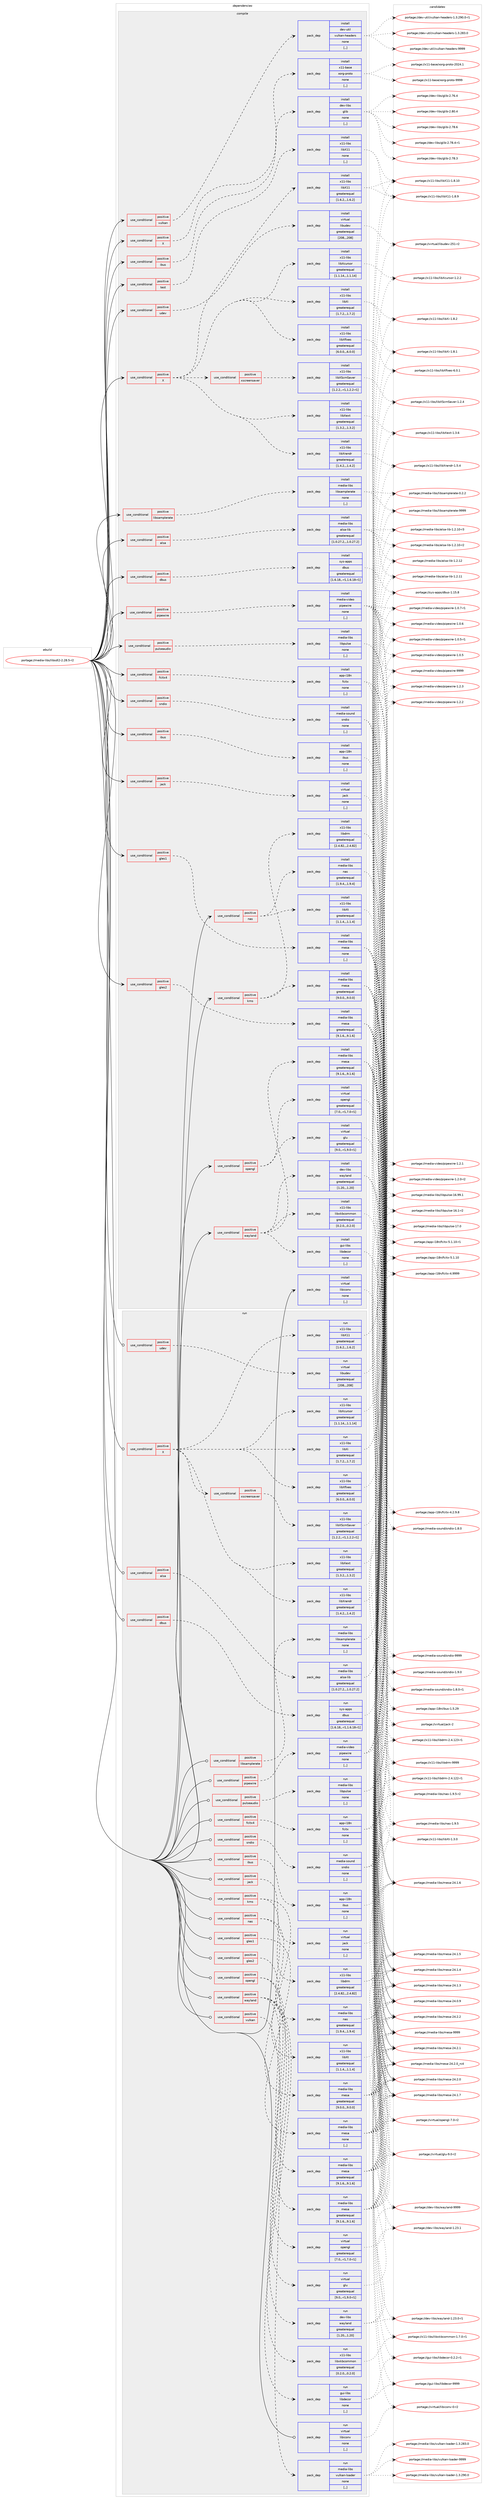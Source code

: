 digraph prolog {

# *************
# Graph options
# *************

newrank=true;
concentrate=true;
compound=true;
graph [rankdir=LR,fontname=Helvetica,fontsize=10,ranksep=1.5];#, ranksep=2.5, nodesep=0.2];
edge  [arrowhead=vee];
node  [fontname=Helvetica,fontsize=10];

# **********
# The ebuild
# **********

subgraph cluster_leftcol {
color=gray;
label=<<i>ebuild</i>>;
id [label="portage://media-libs/libsdl2-2.28.5-r2", color=red, width=4, href="../media-libs/libsdl2-2.28.5-r2.svg"];
}

# ****************
# The dependencies
# ****************

subgraph cluster_midcol {
color=gray;
label=<<i>dependencies</i>>;
subgraph cluster_compile {
fillcolor="#eeeeee";
style=filled;
label=<<i>compile</i>>;
subgraph cond209083 {
dependency809982 [label=<<TABLE BORDER="0" CELLBORDER="1" CELLSPACING="0" CELLPADDING="4"><TR><TD ROWSPAN="3" CELLPADDING="10">use_conditional</TD></TR><TR><TD>positive</TD></TR><TR><TD>X</TD></TR></TABLE>>, shape=none, color=red];
subgraph pack594764 {
dependency809983 [label=<<TABLE BORDER="0" CELLBORDER="1" CELLSPACING="0" CELLPADDING="4" WIDTH="220"><TR><TD ROWSPAN="6" CELLPADDING="30">pack_dep</TD></TR><TR><TD WIDTH="110">install</TD></TR><TR><TD>x11-base</TD></TR><TR><TD>xorg-proto</TD></TR><TR><TD>none</TD></TR><TR><TD>[,,]</TD></TR></TABLE>>, shape=none, color=blue];
}
dependency809982:e -> dependency809983:w [weight=20,style="dashed",arrowhead="vee"];
}
id:e -> dependency809982:w [weight=20,style="solid",arrowhead="vee"];
subgraph cond209084 {
dependency809984 [label=<<TABLE BORDER="0" CELLBORDER="1" CELLSPACING="0" CELLPADDING="4"><TR><TD ROWSPAN="3" CELLPADDING="10">use_conditional</TD></TR><TR><TD>positive</TD></TR><TR><TD>X</TD></TR></TABLE>>, shape=none, color=red];
subgraph pack594765 {
dependency809985 [label=<<TABLE BORDER="0" CELLBORDER="1" CELLSPACING="0" CELLPADDING="4" WIDTH="220"><TR><TD ROWSPAN="6" CELLPADDING="30">pack_dep</TD></TR><TR><TD WIDTH="110">install</TD></TR><TR><TD>x11-libs</TD></TR><TR><TD>libX11</TD></TR><TR><TD>greaterequal</TD></TR><TR><TD>[1.6.2,,,1.6.2]</TD></TR></TABLE>>, shape=none, color=blue];
}
dependency809984:e -> dependency809985:w [weight=20,style="dashed",arrowhead="vee"];
subgraph pack594766 {
dependency809986 [label=<<TABLE BORDER="0" CELLBORDER="1" CELLSPACING="0" CELLPADDING="4" WIDTH="220"><TR><TD ROWSPAN="6" CELLPADDING="30">pack_dep</TD></TR><TR><TD WIDTH="110">install</TD></TR><TR><TD>x11-libs</TD></TR><TR><TD>libXcursor</TD></TR><TR><TD>greaterequal</TD></TR><TR><TD>[1.1.14,,,1.1.14]</TD></TR></TABLE>>, shape=none, color=blue];
}
dependency809984:e -> dependency809986:w [weight=20,style="dashed",arrowhead="vee"];
subgraph pack594767 {
dependency809987 [label=<<TABLE BORDER="0" CELLBORDER="1" CELLSPACING="0" CELLPADDING="4" WIDTH="220"><TR><TD ROWSPAN="6" CELLPADDING="30">pack_dep</TD></TR><TR><TD WIDTH="110">install</TD></TR><TR><TD>x11-libs</TD></TR><TR><TD>libXext</TD></TR><TR><TD>greaterequal</TD></TR><TR><TD>[1.3.2,,,1.3.2]</TD></TR></TABLE>>, shape=none, color=blue];
}
dependency809984:e -> dependency809987:w [weight=20,style="dashed",arrowhead="vee"];
subgraph pack594768 {
dependency809988 [label=<<TABLE BORDER="0" CELLBORDER="1" CELLSPACING="0" CELLPADDING="4" WIDTH="220"><TR><TD ROWSPAN="6" CELLPADDING="30">pack_dep</TD></TR><TR><TD WIDTH="110">install</TD></TR><TR><TD>x11-libs</TD></TR><TR><TD>libXfixes</TD></TR><TR><TD>greaterequal</TD></TR><TR><TD>[6.0.0,,,6.0.0]</TD></TR></TABLE>>, shape=none, color=blue];
}
dependency809984:e -> dependency809988:w [weight=20,style="dashed",arrowhead="vee"];
subgraph pack594769 {
dependency809989 [label=<<TABLE BORDER="0" CELLBORDER="1" CELLSPACING="0" CELLPADDING="4" WIDTH="220"><TR><TD ROWSPAN="6" CELLPADDING="30">pack_dep</TD></TR><TR><TD WIDTH="110">install</TD></TR><TR><TD>x11-libs</TD></TR><TR><TD>libXi</TD></TR><TR><TD>greaterequal</TD></TR><TR><TD>[1.7.2,,,1.7.2]</TD></TR></TABLE>>, shape=none, color=blue];
}
dependency809984:e -> dependency809989:w [weight=20,style="dashed",arrowhead="vee"];
subgraph pack594770 {
dependency809990 [label=<<TABLE BORDER="0" CELLBORDER="1" CELLSPACING="0" CELLPADDING="4" WIDTH="220"><TR><TD ROWSPAN="6" CELLPADDING="30">pack_dep</TD></TR><TR><TD WIDTH="110">install</TD></TR><TR><TD>x11-libs</TD></TR><TR><TD>libXrandr</TD></TR><TR><TD>greaterequal</TD></TR><TR><TD>[1.4.2,,,1.4.2]</TD></TR></TABLE>>, shape=none, color=blue];
}
dependency809984:e -> dependency809990:w [weight=20,style="dashed",arrowhead="vee"];
subgraph cond209085 {
dependency809991 [label=<<TABLE BORDER="0" CELLBORDER="1" CELLSPACING="0" CELLPADDING="4"><TR><TD ROWSPAN="3" CELLPADDING="10">use_conditional</TD></TR><TR><TD>positive</TD></TR><TR><TD>xscreensaver</TD></TR></TABLE>>, shape=none, color=red];
subgraph pack594771 {
dependency809992 [label=<<TABLE BORDER="0" CELLBORDER="1" CELLSPACING="0" CELLPADDING="4" WIDTH="220"><TR><TD ROWSPAN="6" CELLPADDING="30">pack_dep</TD></TR><TR><TD WIDTH="110">install</TD></TR><TR><TD>x11-libs</TD></TR><TR><TD>libXScrnSaver</TD></TR><TR><TD>greaterequal</TD></TR><TR><TD>[1.2.2,,-r1,1.2.2-r1]</TD></TR></TABLE>>, shape=none, color=blue];
}
dependency809991:e -> dependency809992:w [weight=20,style="dashed",arrowhead="vee"];
}
dependency809984:e -> dependency809991:w [weight=20,style="dashed",arrowhead="vee"];
}
id:e -> dependency809984:w [weight=20,style="solid",arrowhead="vee"];
subgraph cond209086 {
dependency809993 [label=<<TABLE BORDER="0" CELLBORDER="1" CELLSPACING="0" CELLPADDING="4"><TR><TD ROWSPAN="3" CELLPADDING="10">use_conditional</TD></TR><TR><TD>positive</TD></TR><TR><TD>alsa</TD></TR></TABLE>>, shape=none, color=red];
subgraph pack594772 {
dependency809994 [label=<<TABLE BORDER="0" CELLBORDER="1" CELLSPACING="0" CELLPADDING="4" WIDTH="220"><TR><TD ROWSPAN="6" CELLPADDING="30">pack_dep</TD></TR><TR><TD WIDTH="110">install</TD></TR><TR><TD>media-libs</TD></TR><TR><TD>alsa-lib</TD></TR><TR><TD>greaterequal</TD></TR><TR><TD>[1.0.27.2,,,1.0.27.2]</TD></TR></TABLE>>, shape=none, color=blue];
}
dependency809993:e -> dependency809994:w [weight=20,style="dashed",arrowhead="vee"];
}
id:e -> dependency809993:w [weight=20,style="solid",arrowhead="vee"];
subgraph cond209087 {
dependency809995 [label=<<TABLE BORDER="0" CELLBORDER="1" CELLSPACING="0" CELLPADDING="4"><TR><TD ROWSPAN="3" CELLPADDING="10">use_conditional</TD></TR><TR><TD>positive</TD></TR><TR><TD>dbus</TD></TR></TABLE>>, shape=none, color=red];
subgraph pack594773 {
dependency809996 [label=<<TABLE BORDER="0" CELLBORDER="1" CELLSPACING="0" CELLPADDING="4" WIDTH="220"><TR><TD ROWSPAN="6" CELLPADDING="30">pack_dep</TD></TR><TR><TD WIDTH="110">install</TD></TR><TR><TD>sys-apps</TD></TR><TR><TD>dbus</TD></TR><TR><TD>greaterequal</TD></TR><TR><TD>[1.6.18,,-r1,1.6.18-r1]</TD></TR></TABLE>>, shape=none, color=blue];
}
dependency809995:e -> dependency809996:w [weight=20,style="dashed",arrowhead="vee"];
}
id:e -> dependency809995:w [weight=20,style="solid",arrowhead="vee"];
subgraph cond209088 {
dependency809997 [label=<<TABLE BORDER="0" CELLBORDER="1" CELLSPACING="0" CELLPADDING="4"><TR><TD ROWSPAN="3" CELLPADDING="10">use_conditional</TD></TR><TR><TD>positive</TD></TR><TR><TD>fcitx4</TD></TR></TABLE>>, shape=none, color=red];
subgraph pack594774 {
dependency809998 [label=<<TABLE BORDER="0" CELLBORDER="1" CELLSPACING="0" CELLPADDING="4" WIDTH="220"><TR><TD ROWSPAN="6" CELLPADDING="30">pack_dep</TD></TR><TR><TD WIDTH="110">install</TD></TR><TR><TD>app-i18n</TD></TR><TR><TD>fcitx</TD></TR><TR><TD>none</TD></TR><TR><TD>[,,]</TD></TR></TABLE>>, shape=none, color=blue];
}
dependency809997:e -> dependency809998:w [weight=20,style="dashed",arrowhead="vee"];
}
id:e -> dependency809997:w [weight=20,style="solid",arrowhead="vee"];
subgraph cond209089 {
dependency809999 [label=<<TABLE BORDER="0" CELLBORDER="1" CELLSPACING="0" CELLPADDING="4"><TR><TD ROWSPAN="3" CELLPADDING="10">use_conditional</TD></TR><TR><TD>positive</TD></TR><TR><TD>gles1</TD></TR></TABLE>>, shape=none, color=red];
subgraph pack594775 {
dependency810000 [label=<<TABLE BORDER="0" CELLBORDER="1" CELLSPACING="0" CELLPADDING="4" WIDTH="220"><TR><TD ROWSPAN="6" CELLPADDING="30">pack_dep</TD></TR><TR><TD WIDTH="110">install</TD></TR><TR><TD>media-libs</TD></TR><TR><TD>mesa</TD></TR><TR><TD>none</TD></TR><TR><TD>[,,]</TD></TR></TABLE>>, shape=none, color=blue];
}
dependency809999:e -> dependency810000:w [weight=20,style="dashed",arrowhead="vee"];
}
id:e -> dependency809999:w [weight=20,style="solid",arrowhead="vee"];
subgraph cond209090 {
dependency810001 [label=<<TABLE BORDER="0" CELLBORDER="1" CELLSPACING="0" CELLPADDING="4"><TR><TD ROWSPAN="3" CELLPADDING="10">use_conditional</TD></TR><TR><TD>positive</TD></TR><TR><TD>gles2</TD></TR></TABLE>>, shape=none, color=red];
subgraph pack594776 {
dependency810002 [label=<<TABLE BORDER="0" CELLBORDER="1" CELLSPACING="0" CELLPADDING="4" WIDTH="220"><TR><TD ROWSPAN="6" CELLPADDING="30">pack_dep</TD></TR><TR><TD WIDTH="110">install</TD></TR><TR><TD>media-libs</TD></TR><TR><TD>mesa</TD></TR><TR><TD>greaterequal</TD></TR><TR><TD>[9.1.6,,,9.1.6]</TD></TR></TABLE>>, shape=none, color=blue];
}
dependency810001:e -> dependency810002:w [weight=20,style="dashed",arrowhead="vee"];
}
id:e -> dependency810001:w [weight=20,style="solid",arrowhead="vee"];
subgraph cond209091 {
dependency810003 [label=<<TABLE BORDER="0" CELLBORDER="1" CELLSPACING="0" CELLPADDING="4"><TR><TD ROWSPAN="3" CELLPADDING="10">use_conditional</TD></TR><TR><TD>positive</TD></TR><TR><TD>ibus</TD></TR></TABLE>>, shape=none, color=red];
subgraph pack594777 {
dependency810004 [label=<<TABLE BORDER="0" CELLBORDER="1" CELLSPACING="0" CELLPADDING="4" WIDTH="220"><TR><TD ROWSPAN="6" CELLPADDING="30">pack_dep</TD></TR><TR><TD WIDTH="110">install</TD></TR><TR><TD>app-i18n</TD></TR><TR><TD>ibus</TD></TR><TR><TD>none</TD></TR><TR><TD>[,,]</TD></TR></TABLE>>, shape=none, color=blue];
}
dependency810003:e -> dependency810004:w [weight=20,style="dashed",arrowhead="vee"];
}
id:e -> dependency810003:w [weight=20,style="solid",arrowhead="vee"];
subgraph cond209092 {
dependency810005 [label=<<TABLE BORDER="0" CELLBORDER="1" CELLSPACING="0" CELLPADDING="4"><TR><TD ROWSPAN="3" CELLPADDING="10">use_conditional</TD></TR><TR><TD>positive</TD></TR><TR><TD>ibus</TD></TR></TABLE>>, shape=none, color=red];
subgraph pack594778 {
dependency810006 [label=<<TABLE BORDER="0" CELLBORDER="1" CELLSPACING="0" CELLPADDING="4" WIDTH="220"><TR><TD ROWSPAN="6" CELLPADDING="30">pack_dep</TD></TR><TR><TD WIDTH="110">install</TD></TR><TR><TD>dev-libs</TD></TR><TR><TD>glib</TD></TR><TR><TD>none</TD></TR><TR><TD>[,,]</TD></TR></TABLE>>, shape=none, color=blue];
}
dependency810005:e -> dependency810006:w [weight=20,style="dashed",arrowhead="vee"];
}
id:e -> dependency810005:w [weight=20,style="solid",arrowhead="vee"];
subgraph cond209093 {
dependency810007 [label=<<TABLE BORDER="0" CELLBORDER="1" CELLSPACING="0" CELLPADDING="4"><TR><TD ROWSPAN="3" CELLPADDING="10">use_conditional</TD></TR><TR><TD>positive</TD></TR><TR><TD>jack</TD></TR></TABLE>>, shape=none, color=red];
subgraph pack594779 {
dependency810008 [label=<<TABLE BORDER="0" CELLBORDER="1" CELLSPACING="0" CELLPADDING="4" WIDTH="220"><TR><TD ROWSPAN="6" CELLPADDING="30">pack_dep</TD></TR><TR><TD WIDTH="110">install</TD></TR><TR><TD>virtual</TD></TR><TR><TD>jack</TD></TR><TR><TD>none</TD></TR><TR><TD>[,,]</TD></TR></TABLE>>, shape=none, color=blue];
}
dependency810007:e -> dependency810008:w [weight=20,style="dashed",arrowhead="vee"];
}
id:e -> dependency810007:w [weight=20,style="solid",arrowhead="vee"];
subgraph cond209094 {
dependency810009 [label=<<TABLE BORDER="0" CELLBORDER="1" CELLSPACING="0" CELLPADDING="4"><TR><TD ROWSPAN="3" CELLPADDING="10">use_conditional</TD></TR><TR><TD>positive</TD></TR><TR><TD>kms</TD></TR></TABLE>>, shape=none, color=red];
subgraph pack594780 {
dependency810010 [label=<<TABLE BORDER="0" CELLBORDER="1" CELLSPACING="0" CELLPADDING="4" WIDTH="220"><TR><TD ROWSPAN="6" CELLPADDING="30">pack_dep</TD></TR><TR><TD WIDTH="110">install</TD></TR><TR><TD>x11-libs</TD></TR><TR><TD>libdrm</TD></TR><TR><TD>greaterequal</TD></TR><TR><TD>[2.4.82,,,2.4.82]</TD></TR></TABLE>>, shape=none, color=blue];
}
dependency810009:e -> dependency810010:w [weight=20,style="dashed",arrowhead="vee"];
subgraph pack594781 {
dependency810011 [label=<<TABLE BORDER="0" CELLBORDER="1" CELLSPACING="0" CELLPADDING="4" WIDTH="220"><TR><TD ROWSPAN="6" CELLPADDING="30">pack_dep</TD></TR><TR><TD WIDTH="110">install</TD></TR><TR><TD>media-libs</TD></TR><TR><TD>mesa</TD></TR><TR><TD>greaterequal</TD></TR><TR><TD>[9.0.0,,,9.0.0]</TD></TR></TABLE>>, shape=none, color=blue];
}
dependency810009:e -> dependency810011:w [weight=20,style="dashed",arrowhead="vee"];
}
id:e -> dependency810009:w [weight=20,style="solid",arrowhead="vee"];
subgraph cond209095 {
dependency810012 [label=<<TABLE BORDER="0" CELLBORDER="1" CELLSPACING="0" CELLPADDING="4"><TR><TD ROWSPAN="3" CELLPADDING="10">use_conditional</TD></TR><TR><TD>positive</TD></TR><TR><TD>libsamplerate</TD></TR></TABLE>>, shape=none, color=red];
subgraph pack594782 {
dependency810013 [label=<<TABLE BORDER="0" CELLBORDER="1" CELLSPACING="0" CELLPADDING="4" WIDTH="220"><TR><TD ROWSPAN="6" CELLPADDING="30">pack_dep</TD></TR><TR><TD WIDTH="110">install</TD></TR><TR><TD>media-libs</TD></TR><TR><TD>libsamplerate</TD></TR><TR><TD>none</TD></TR><TR><TD>[,,]</TD></TR></TABLE>>, shape=none, color=blue];
}
dependency810012:e -> dependency810013:w [weight=20,style="dashed",arrowhead="vee"];
}
id:e -> dependency810012:w [weight=20,style="solid",arrowhead="vee"];
subgraph cond209096 {
dependency810014 [label=<<TABLE BORDER="0" CELLBORDER="1" CELLSPACING="0" CELLPADDING="4"><TR><TD ROWSPAN="3" CELLPADDING="10">use_conditional</TD></TR><TR><TD>positive</TD></TR><TR><TD>nas</TD></TR></TABLE>>, shape=none, color=red];
subgraph pack594783 {
dependency810015 [label=<<TABLE BORDER="0" CELLBORDER="1" CELLSPACING="0" CELLPADDING="4" WIDTH="220"><TR><TD ROWSPAN="6" CELLPADDING="30">pack_dep</TD></TR><TR><TD WIDTH="110">install</TD></TR><TR><TD>media-libs</TD></TR><TR><TD>nas</TD></TR><TR><TD>greaterequal</TD></TR><TR><TD>[1.9.4,,,1.9.4]</TD></TR></TABLE>>, shape=none, color=blue];
}
dependency810014:e -> dependency810015:w [weight=20,style="dashed",arrowhead="vee"];
subgraph pack594784 {
dependency810016 [label=<<TABLE BORDER="0" CELLBORDER="1" CELLSPACING="0" CELLPADDING="4" WIDTH="220"><TR><TD ROWSPAN="6" CELLPADDING="30">pack_dep</TD></TR><TR><TD WIDTH="110">install</TD></TR><TR><TD>x11-libs</TD></TR><TR><TD>libXt</TD></TR><TR><TD>greaterequal</TD></TR><TR><TD>[1.1.4,,,1.1.4]</TD></TR></TABLE>>, shape=none, color=blue];
}
dependency810014:e -> dependency810016:w [weight=20,style="dashed",arrowhead="vee"];
}
id:e -> dependency810014:w [weight=20,style="solid",arrowhead="vee"];
subgraph cond209097 {
dependency810017 [label=<<TABLE BORDER="0" CELLBORDER="1" CELLSPACING="0" CELLPADDING="4"><TR><TD ROWSPAN="3" CELLPADDING="10">use_conditional</TD></TR><TR><TD>positive</TD></TR><TR><TD>opengl</TD></TR></TABLE>>, shape=none, color=red];
subgraph pack594785 {
dependency810018 [label=<<TABLE BORDER="0" CELLBORDER="1" CELLSPACING="0" CELLPADDING="4" WIDTH="220"><TR><TD ROWSPAN="6" CELLPADDING="30">pack_dep</TD></TR><TR><TD WIDTH="110">install</TD></TR><TR><TD>virtual</TD></TR><TR><TD>opengl</TD></TR><TR><TD>greaterequal</TD></TR><TR><TD>[7.0,,-r1,7.0-r1]</TD></TR></TABLE>>, shape=none, color=blue];
}
dependency810017:e -> dependency810018:w [weight=20,style="dashed",arrowhead="vee"];
subgraph pack594786 {
dependency810019 [label=<<TABLE BORDER="0" CELLBORDER="1" CELLSPACING="0" CELLPADDING="4" WIDTH="220"><TR><TD ROWSPAN="6" CELLPADDING="30">pack_dep</TD></TR><TR><TD WIDTH="110">install</TD></TR><TR><TD>virtual</TD></TR><TR><TD>glu</TD></TR><TR><TD>greaterequal</TD></TR><TR><TD>[9.0,,-r1,9.0-r1]</TD></TR></TABLE>>, shape=none, color=blue];
}
dependency810017:e -> dependency810019:w [weight=20,style="dashed",arrowhead="vee"];
}
id:e -> dependency810017:w [weight=20,style="solid",arrowhead="vee"];
subgraph cond209098 {
dependency810020 [label=<<TABLE BORDER="0" CELLBORDER="1" CELLSPACING="0" CELLPADDING="4"><TR><TD ROWSPAN="3" CELLPADDING="10">use_conditional</TD></TR><TR><TD>positive</TD></TR><TR><TD>pipewire</TD></TR></TABLE>>, shape=none, color=red];
subgraph pack594787 {
dependency810021 [label=<<TABLE BORDER="0" CELLBORDER="1" CELLSPACING="0" CELLPADDING="4" WIDTH="220"><TR><TD ROWSPAN="6" CELLPADDING="30">pack_dep</TD></TR><TR><TD WIDTH="110">install</TD></TR><TR><TD>media-video</TD></TR><TR><TD>pipewire</TD></TR><TR><TD>none</TD></TR><TR><TD>[,,]</TD></TR></TABLE>>, shape=none, color=blue];
}
dependency810020:e -> dependency810021:w [weight=20,style="dashed",arrowhead="vee"];
}
id:e -> dependency810020:w [weight=20,style="solid",arrowhead="vee"];
subgraph cond209099 {
dependency810022 [label=<<TABLE BORDER="0" CELLBORDER="1" CELLSPACING="0" CELLPADDING="4"><TR><TD ROWSPAN="3" CELLPADDING="10">use_conditional</TD></TR><TR><TD>positive</TD></TR><TR><TD>pulseaudio</TD></TR></TABLE>>, shape=none, color=red];
subgraph pack594788 {
dependency810023 [label=<<TABLE BORDER="0" CELLBORDER="1" CELLSPACING="0" CELLPADDING="4" WIDTH="220"><TR><TD ROWSPAN="6" CELLPADDING="30">pack_dep</TD></TR><TR><TD WIDTH="110">install</TD></TR><TR><TD>media-libs</TD></TR><TR><TD>libpulse</TD></TR><TR><TD>none</TD></TR><TR><TD>[,,]</TD></TR></TABLE>>, shape=none, color=blue];
}
dependency810022:e -> dependency810023:w [weight=20,style="dashed",arrowhead="vee"];
}
id:e -> dependency810022:w [weight=20,style="solid",arrowhead="vee"];
subgraph cond209100 {
dependency810024 [label=<<TABLE BORDER="0" CELLBORDER="1" CELLSPACING="0" CELLPADDING="4"><TR><TD ROWSPAN="3" CELLPADDING="10">use_conditional</TD></TR><TR><TD>positive</TD></TR><TR><TD>sndio</TD></TR></TABLE>>, shape=none, color=red];
subgraph pack594789 {
dependency810025 [label=<<TABLE BORDER="0" CELLBORDER="1" CELLSPACING="0" CELLPADDING="4" WIDTH="220"><TR><TD ROWSPAN="6" CELLPADDING="30">pack_dep</TD></TR><TR><TD WIDTH="110">install</TD></TR><TR><TD>media-sound</TD></TR><TR><TD>sndio</TD></TR><TR><TD>none</TD></TR><TR><TD>[,,]</TD></TR></TABLE>>, shape=none, color=blue];
}
dependency810024:e -> dependency810025:w [weight=20,style="dashed",arrowhead="vee"];
}
id:e -> dependency810024:w [weight=20,style="solid",arrowhead="vee"];
subgraph cond209101 {
dependency810026 [label=<<TABLE BORDER="0" CELLBORDER="1" CELLSPACING="0" CELLPADDING="4"><TR><TD ROWSPAN="3" CELLPADDING="10">use_conditional</TD></TR><TR><TD>positive</TD></TR><TR><TD>test</TD></TR></TABLE>>, shape=none, color=red];
subgraph pack594790 {
dependency810027 [label=<<TABLE BORDER="0" CELLBORDER="1" CELLSPACING="0" CELLPADDING="4" WIDTH="220"><TR><TD ROWSPAN="6" CELLPADDING="30">pack_dep</TD></TR><TR><TD WIDTH="110">install</TD></TR><TR><TD>x11-libs</TD></TR><TR><TD>libX11</TD></TR><TR><TD>none</TD></TR><TR><TD>[,,]</TD></TR></TABLE>>, shape=none, color=blue];
}
dependency810026:e -> dependency810027:w [weight=20,style="dashed",arrowhead="vee"];
}
id:e -> dependency810026:w [weight=20,style="solid",arrowhead="vee"];
subgraph cond209102 {
dependency810028 [label=<<TABLE BORDER="0" CELLBORDER="1" CELLSPACING="0" CELLPADDING="4"><TR><TD ROWSPAN="3" CELLPADDING="10">use_conditional</TD></TR><TR><TD>positive</TD></TR><TR><TD>udev</TD></TR></TABLE>>, shape=none, color=red];
subgraph pack594791 {
dependency810029 [label=<<TABLE BORDER="0" CELLBORDER="1" CELLSPACING="0" CELLPADDING="4" WIDTH="220"><TR><TD ROWSPAN="6" CELLPADDING="30">pack_dep</TD></TR><TR><TD WIDTH="110">install</TD></TR><TR><TD>virtual</TD></TR><TR><TD>libudev</TD></TR><TR><TD>greaterequal</TD></TR><TR><TD>[208,,,208]</TD></TR></TABLE>>, shape=none, color=blue];
}
dependency810028:e -> dependency810029:w [weight=20,style="dashed",arrowhead="vee"];
}
id:e -> dependency810028:w [weight=20,style="solid",arrowhead="vee"];
subgraph cond209103 {
dependency810030 [label=<<TABLE BORDER="0" CELLBORDER="1" CELLSPACING="0" CELLPADDING="4"><TR><TD ROWSPAN="3" CELLPADDING="10">use_conditional</TD></TR><TR><TD>positive</TD></TR><TR><TD>vulkan</TD></TR></TABLE>>, shape=none, color=red];
subgraph pack594792 {
dependency810031 [label=<<TABLE BORDER="0" CELLBORDER="1" CELLSPACING="0" CELLPADDING="4" WIDTH="220"><TR><TD ROWSPAN="6" CELLPADDING="30">pack_dep</TD></TR><TR><TD WIDTH="110">install</TD></TR><TR><TD>dev-util</TD></TR><TR><TD>vulkan-headers</TD></TR><TR><TD>none</TD></TR><TR><TD>[,,]</TD></TR></TABLE>>, shape=none, color=blue];
}
dependency810030:e -> dependency810031:w [weight=20,style="dashed",arrowhead="vee"];
}
id:e -> dependency810030:w [weight=20,style="solid",arrowhead="vee"];
subgraph cond209104 {
dependency810032 [label=<<TABLE BORDER="0" CELLBORDER="1" CELLSPACING="0" CELLPADDING="4"><TR><TD ROWSPAN="3" CELLPADDING="10">use_conditional</TD></TR><TR><TD>positive</TD></TR><TR><TD>wayland</TD></TR></TABLE>>, shape=none, color=red];
subgraph pack594793 {
dependency810033 [label=<<TABLE BORDER="0" CELLBORDER="1" CELLSPACING="0" CELLPADDING="4" WIDTH="220"><TR><TD ROWSPAN="6" CELLPADDING="30">pack_dep</TD></TR><TR><TD WIDTH="110">install</TD></TR><TR><TD>dev-libs</TD></TR><TR><TD>wayland</TD></TR><TR><TD>greaterequal</TD></TR><TR><TD>[1.20,,,1.20]</TD></TR></TABLE>>, shape=none, color=blue];
}
dependency810032:e -> dependency810033:w [weight=20,style="dashed",arrowhead="vee"];
subgraph pack594794 {
dependency810034 [label=<<TABLE BORDER="0" CELLBORDER="1" CELLSPACING="0" CELLPADDING="4" WIDTH="220"><TR><TD ROWSPAN="6" CELLPADDING="30">pack_dep</TD></TR><TR><TD WIDTH="110">install</TD></TR><TR><TD>gui-libs</TD></TR><TR><TD>libdecor</TD></TR><TR><TD>none</TD></TR><TR><TD>[,,]</TD></TR></TABLE>>, shape=none, color=blue];
}
dependency810032:e -> dependency810034:w [weight=20,style="dashed",arrowhead="vee"];
subgraph pack594795 {
dependency810035 [label=<<TABLE BORDER="0" CELLBORDER="1" CELLSPACING="0" CELLPADDING="4" WIDTH="220"><TR><TD ROWSPAN="6" CELLPADDING="30">pack_dep</TD></TR><TR><TD WIDTH="110">install</TD></TR><TR><TD>media-libs</TD></TR><TR><TD>mesa</TD></TR><TR><TD>greaterequal</TD></TR><TR><TD>[9.1.6,,,9.1.6]</TD></TR></TABLE>>, shape=none, color=blue];
}
dependency810032:e -> dependency810035:w [weight=20,style="dashed",arrowhead="vee"];
subgraph pack594796 {
dependency810036 [label=<<TABLE BORDER="0" CELLBORDER="1" CELLSPACING="0" CELLPADDING="4" WIDTH="220"><TR><TD ROWSPAN="6" CELLPADDING="30">pack_dep</TD></TR><TR><TD WIDTH="110">install</TD></TR><TR><TD>x11-libs</TD></TR><TR><TD>libxkbcommon</TD></TR><TR><TD>greaterequal</TD></TR><TR><TD>[0.2.0,,,0.2.0]</TD></TR></TABLE>>, shape=none, color=blue];
}
dependency810032:e -> dependency810036:w [weight=20,style="dashed",arrowhead="vee"];
}
id:e -> dependency810032:w [weight=20,style="solid",arrowhead="vee"];
subgraph pack594797 {
dependency810037 [label=<<TABLE BORDER="0" CELLBORDER="1" CELLSPACING="0" CELLPADDING="4" WIDTH="220"><TR><TD ROWSPAN="6" CELLPADDING="30">pack_dep</TD></TR><TR><TD WIDTH="110">install</TD></TR><TR><TD>virtual</TD></TR><TR><TD>libiconv</TD></TR><TR><TD>none</TD></TR><TR><TD>[,,]</TD></TR></TABLE>>, shape=none, color=blue];
}
id:e -> dependency810037:w [weight=20,style="solid",arrowhead="vee"];
}
subgraph cluster_compileandrun {
fillcolor="#eeeeee";
style=filled;
label=<<i>compile and run</i>>;
}
subgraph cluster_run {
fillcolor="#eeeeee";
style=filled;
label=<<i>run</i>>;
subgraph cond209105 {
dependency810038 [label=<<TABLE BORDER="0" CELLBORDER="1" CELLSPACING="0" CELLPADDING="4"><TR><TD ROWSPAN="3" CELLPADDING="10">use_conditional</TD></TR><TR><TD>positive</TD></TR><TR><TD>X</TD></TR></TABLE>>, shape=none, color=red];
subgraph pack594798 {
dependency810039 [label=<<TABLE BORDER="0" CELLBORDER="1" CELLSPACING="0" CELLPADDING="4" WIDTH="220"><TR><TD ROWSPAN="6" CELLPADDING="30">pack_dep</TD></TR><TR><TD WIDTH="110">run</TD></TR><TR><TD>x11-libs</TD></TR><TR><TD>libX11</TD></TR><TR><TD>greaterequal</TD></TR><TR><TD>[1.6.2,,,1.6.2]</TD></TR></TABLE>>, shape=none, color=blue];
}
dependency810038:e -> dependency810039:w [weight=20,style="dashed",arrowhead="vee"];
subgraph pack594799 {
dependency810040 [label=<<TABLE BORDER="0" CELLBORDER="1" CELLSPACING="0" CELLPADDING="4" WIDTH="220"><TR><TD ROWSPAN="6" CELLPADDING="30">pack_dep</TD></TR><TR><TD WIDTH="110">run</TD></TR><TR><TD>x11-libs</TD></TR><TR><TD>libXcursor</TD></TR><TR><TD>greaterequal</TD></TR><TR><TD>[1.1.14,,,1.1.14]</TD></TR></TABLE>>, shape=none, color=blue];
}
dependency810038:e -> dependency810040:w [weight=20,style="dashed",arrowhead="vee"];
subgraph pack594800 {
dependency810041 [label=<<TABLE BORDER="0" CELLBORDER="1" CELLSPACING="0" CELLPADDING="4" WIDTH="220"><TR><TD ROWSPAN="6" CELLPADDING="30">pack_dep</TD></TR><TR><TD WIDTH="110">run</TD></TR><TR><TD>x11-libs</TD></TR><TR><TD>libXext</TD></TR><TR><TD>greaterequal</TD></TR><TR><TD>[1.3.2,,,1.3.2]</TD></TR></TABLE>>, shape=none, color=blue];
}
dependency810038:e -> dependency810041:w [weight=20,style="dashed",arrowhead="vee"];
subgraph pack594801 {
dependency810042 [label=<<TABLE BORDER="0" CELLBORDER="1" CELLSPACING="0" CELLPADDING="4" WIDTH="220"><TR><TD ROWSPAN="6" CELLPADDING="30">pack_dep</TD></TR><TR><TD WIDTH="110">run</TD></TR><TR><TD>x11-libs</TD></TR><TR><TD>libXfixes</TD></TR><TR><TD>greaterequal</TD></TR><TR><TD>[6.0.0,,,6.0.0]</TD></TR></TABLE>>, shape=none, color=blue];
}
dependency810038:e -> dependency810042:w [weight=20,style="dashed",arrowhead="vee"];
subgraph pack594802 {
dependency810043 [label=<<TABLE BORDER="0" CELLBORDER="1" CELLSPACING="0" CELLPADDING="4" WIDTH="220"><TR><TD ROWSPAN="6" CELLPADDING="30">pack_dep</TD></TR><TR><TD WIDTH="110">run</TD></TR><TR><TD>x11-libs</TD></TR><TR><TD>libXi</TD></TR><TR><TD>greaterequal</TD></TR><TR><TD>[1.7.2,,,1.7.2]</TD></TR></TABLE>>, shape=none, color=blue];
}
dependency810038:e -> dependency810043:w [weight=20,style="dashed",arrowhead="vee"];
subgraph pack594803 {
dependency810044 [label=<<TABLE BORDER="0" CELLBORDER="1" CELLSPACING="0" CELLPADDING="4" WIDTH="220"><TR><TD ROWSPAN="6" CELLPADDING="30">pack_dep</TD></TR><TR><TD WIDTH="110">run</TD></TR><TR><TD>x11-libs</TD></TR><TR><TD>libXrandr</TD></TR><TR><TD>greaterequal</TD></TR><TR><TD>[1.4.2,,,1.4.2]</TD></TR></TABLE>>, shape=none, color=blue];
}
dependency810038:e -> dependency810044:w [weight=20,style="dashed",arrowhead="vee"];
subgraph cond209106 {
dependency810045 [label=<<TABLE BORDER="0" CELLBORDER="1" CELLSPACING="0" CELLPADDING="4"><TR><TD ROWSPAN="3" CELLPADDING="10">use_conditional</TD></TR><TR><TD>positive</TD></TR><TR><TD>xscreensaver</TD></TR></TABLE>>, shape=none, color=red];
subgraph pack594804 {
dependency810046 [label=<<TABLE BORDER="0" CELLBORDER="1" CELLSPACING="0" CELLPADDING="4" WIDTH="220"><TR><TD ROWSPAN="6" CELLPADDING="30">pack_dep</TD></TR><TR><TD WIDTH="110">run</TD></TR><TR><TD>x11-libs</TD></TR><TR><TD>libXScrnSaver</TD></TR><TR><TD>greaterequal</TD></TR><TR><TD>[1.2.2,,-r1,1.2.2-r1]</TD></TR></TABLE>>, shape=none, color=blue];
}
dependency810045:e -> dependency810046:w [weight=20,style="dashed",arrowhead="vee"];
}
dependency810038:e -> dependency810045:w [weight=20,style="dashed",arrowhead="vee"];
}
id:e -> dependency810038:w [weight=20,style="solid",arrowhead="odot"];
subgraph cond209107 {
dependency810047 [label=<<TABLE BORDER="0" CELLBORDER="1" CELLSPACING="0" CELLPADDING="4"><TR><TD ROWSPAN="3" CELLPADDING="10">use_conditional</TD></TR><TR><TD>positive</TD></TR><TR><TD>alsa</TD></TR></TABLE>>, shape=none, color=red];
subgraph pack594805 {
dependency810048 [label=<<TABLE BORDER="0" CELLBORDER="1" CELLSPACING="0" CELLPADDING="4" WIDTH="220"><TR><TD ROWSPAN="6" CELLPADDING="30">pack_dep</TD></TR><TR><TD WIDTH="110">run</TD></TR><TR><TD>media-libs</TD></TR><TR><TD>alsa-lib</TD></TR><TR><TD>greaterequal</TD></TR><TR><TD>[1.0.27.2,,,1.0.27.2]</TD></TR></TABLE>>, shape=none, color=blue];
}
dependency810047:e -> dependency810048:w [weight=20,style="dashed",arrowhead="vee"];
}
id:e -> dependency810047:w [weight=20,style="solid",arrowhead="odot"];
subgraph cond209108 {
dependency810049 [label=<<TABLE BORDER="0" CELLBORDER="1" CELLSPACING="0" CELLPADDING="4"><TR><TD ROWSPAN="3" CELLPADDING="10">use_conditional</TD></TR><TR><TD>positive</TD></TR><TR><TD>dbus</TD></TR></TABLE>>, shape=none, color=red];
subgraph pack594806 {
dependency810050 [label=<<TABLE BORDER="0" CELLBORDER="1" CELLSPACING="0" CELLPADDING="4" WIDTH="220"><TR><TD ROWSPAN="6" CELLPADDING="30">pack_dep</TD></TR><TR><TD WIDTH="110">run</TD></TR><TR><TD>sys-apps</TD></TR><TR><TD>dbus</TD></TR><TR><TD>greaterequal</TD></TR><TR><TD>[1.6.18,,-r1,1.6.18-r1]</TD></TR></TABLE>>, shape=none, color=blue];
}
dependency810049:e -> dependency810050:w [weight=20,style="dashed",arrowhead="vee"];
}
id:e -> dependency810049:w [weight=20,style="solid",arrowhead="odot"];
subgraph cond209109 {
dependency810051 [label=<<TABLE BORDER="0" CELLBORDER="1" CELLSPACING="0" CELLPADDING="4"><TR><TD ROWSPAN="3" CELLPADDING="10">use_conditional</TD></TR><TR><TD>positive</TD></TR><TR><TD>fcitx4</TD></TR></TABLE>>, shape=none, color=red];
subgraph pack594807 {
dependency810052 [label=<<TABLE BORDER="0" CELLBORDER="1" CELLSPACING="0" CELLPADDING="4" WIDTH="220"><TR><TD ROWSPAN="6" CELLPADDING="30">pack_dep</TD></TR><TR><TD WIDTH="110">run</TD></TR><TR><TD>app-i18n</TD></TR><TR><TD>fcitx</TD></TR><TR><TD>none</TD></TR><TR><TD>[,,]</TD></TR></TABLE>>, shape=none, color=blue];
}
dependency810051:e -> dependency810052:w [weight=20,style="dashed",arrowhead="vee"];
}
id:e -> dependency810051:w [weight=20,style="solid",arrowhead="odot"];
subgraph cond209110 {
dependency810053 [label=<<TABLE BORDER="0" CELLBORDER="1" CELLSPACING="0" CELLPADDING="4"><TR><TD ROWSPAN="3" CELLPADDING="10">use_conditional</TD></TR><TR><TD>positive</TD></TR><TR><TD>gles1</TD></TR></TABLE>>, shape=none, color=red];
subgraph pack594808 {
dependency810054 [label=<<TABLE BORDER="0" CELLBORDER="1" CELLSPACING="0" CELLPADDING="4" WIDTH="220"><TR><TD ROWSPAN="6" CELLPADDING="30">pack_dep</TD></TR><TR><TD WIDTH="110">run</TD></TR><TR><TD>media-libs</TD></TR><TR><TD>mesa</TD></TR><TR><TD>none</TD></TR><TR><TD>[,,]</TD></TR></TABLE>>, shape=none, color=blue];
}
dependency810053:e -> dependency810054:w [weight=20,style="dashed",arrowhead="vee"];
}
id:e -> dependency810053:w [weight=20,style="solid",arrowhead="odot"];
subgraph cond209111 {
dependency810055 [label=<<TABLE BORDER="0" CELLBORDER="1" CELLSPACING="0" CELLPADDING="4"><TR><TD ROWSPAN="3" CELLPADDING="10">use_conditional</TD></TR><TR><TD>positive</TD></TR><TR><TD>gles2</TD></TR></TABLE>>, shape=none, color=red];
subgraph pack594809 {
dependency810056 [label=<<TABLE BORDER="0" CELLBORDER="1" CELLSPACING="0" CELLPADDING="4" WIDTH="220"><TR><TD ROWSPAN="6" CELLPADDING="30">pack_dep</TD></TR><TR><TD WIDTH="110">run</TD></TR><TR><TD>media-libs</TD></TR><TR><TD>mesa</TD></TR><TR><TD>greaterequal</TD></TR><TR><TD>[9.1.6,,,9.1.6]</TD></TR></TABLE>>, shape=none, color=blue];
}
dependency810055:e -> dependency810056:w [weight=20,style="dashed",arrowhead="vee"];
}
id:e -> dependency810055:w [weight=20,style="solid",arrowhead="odot"];
subgraph cond209112 {
dependency810057 [label=<<TABLE BORDER="0" CELLBORDER="1" CELLSPACING="0" CELLPADDING="4"><TR><TD ROWSPAN="3" CELLPADDING="10">use_conditional</TD></TR><TR><TD>positive</TD></TR><TR><TD>ibus</TD></TR></TABLE>>, shape=none, color=red];
subgraph pack594810 {
dependency810058 [label=<<TABLE BORDER="0" CELLBORDER="1" CELLSPACING="0" CELLPADDING="4" WIDTH="220"><TR><TD ROWSPAN="6" CELLPADDING="30">pack_dep</TD></TR><TR><TD WIDTH="110">run</TD></TR><TR><TD>app-i18n</TD></TR><TR><TD>ibus</TD></TR><TR><TD>none</TD></TR><TR><TD>[,,]</TD></TR></TABLE>>, shape=none, color=blue];
}
dependency810057:e -> dependency810058:w [weight=20,style="dashed",arrowhead="vee"];
}
id:e -> dependency810057:w [weight=20,style="solid",arrowhead="odot"];
subgraph cond209113 {
dependency810059 [label=<<TABLE BORDER="0" CELLBORDER="1" CELLSPACING="0" CELLPADDING="4"><TR><TD ROWSPAN="3" CELLPADDING="10">use_conditional</TD></TR><TR><TD>positive</TD></TR><TR><TD>jack</TD></TR></TABLE>>, shape=none, color=red];
subgraph pack594811 {
dependency810060 [label=<<TABLE BORDER="0" CELLBORDER="1" CELLSPACING="0" CELLPADDING="4" WIDTH="220"><TR><TD ROWSPAN="6" CELLPADDING="30">pack_dep</TD></TR><TR><TD WIDTH="110">run</TD></TR><TR><TD>virtual</TD></TR><TR><TD>jack</TD></TR><TR><TD>none</TD></TR><TR><TD>[,,]</TD></TR></TABLE>>, shape=none, color=blue];
}
dependency810059:e -> dependency810060:w [weight=20,style="dashed",arrowhead="vee"];
}
id:e -> dependency810059:w [weight=20,style="solid",arrowhead="odot"];
subgraph cond209114 {
dependency810061 [label=<<TABLE BORDER="0" CELLBORDER="1" CELLSPACING="0" CELLPADDING="4"><TR><TD ROWSPAN="3" CELLPADDING="10">use_conditional</TD></TR><TR><TD>positive</TD></TR><TR><TD>kms</TD></TR></TABLE>>, shape=none, color=red];
subgraph pack594812 {
dependency810062 [label=<<TABLE BORDER="0" CELLBORDER="1" CELLSPACING="0" CELLPADDING="4" WIDTH="220"><TR><TD ROWSPAN="6" CELLPADDING="30">pack_dep</TD></TR><TR><TD WIDTH="110">run</TD></TR><TR><TD>x11-libs</TD></TR><TR><TD>libdrm</TD></TR><TR><TD>greaterequal</TD></TR><TR><TD>[2.4.82,,,2.4.82]</TD></TR></TABLE>>, shape=none, color=blue];
}
dependency810061:e -> dependency810062:w [weight=20,style="dashed",arrowhead="vee"];
subgraph pack594813 {
dependency810063 [label=<<TABLE BORDER="0" CELLBORDER="1" CELLSPACING="0" CELLPADDING="4" WIDTH="220"><TR><TD ROWSPAN="6" CELLPADDING="30">pack_dep</TD></TR><TR><TD WIDTH="110">run</TD></TR><TR><TD>media-libs</TD></TR><TR><TD>mesa</TD></TR><TR><TD>greaterequal</TD></TR><TR><TD>[9.0.0,,,9.0.0]</TD></TR></TABLE>>, shape=none, color=blue];
}
dependency810061:e -> dependency810063:w [weight=20,style="dashed",arrowhead="vee"];
}
id:e -> dependency810061:w [weight=20,style="solid",arrowhead="odot"];
subgraph cond209115 {
dependency810064 [label=<<TABLE BORDER="0" CELLBORDER="1" CELLSPACING="0" CELLPADDING="4"><TR><TD ROWSPAN="3" CELLPADDING="10">use_conditional</TD></TR><TR><TD>positive</TD></TR><TR><TD>libsamplerate</TD></TR></TABLE>>, shape=none, color=red];
subgraph pack594814 {
dependency810065 [label=<<TABLE BORDER="0" CELLBORDER="1" CELLSPACING="0" CELLPADDING="4" WIDTH="220"><TR><TD ROWSPAN="6" CELLPADDING="30">pack_dep</TD></TR><TR><TD WIDTH="110">run</TD></TR><TR><TD>media-libs</TD></TR><TR><TD>libsamplerate</TD></TR><TR><TD>none</TD></TR><TR><TD>[,,]</TD></TR></TABLE>>, shape=none, color=blue];
}
dependency810064:e -> dependency810065:w [weight=20,style="dashed",arrowhead="vee"];
}
id:e -> dependency810064:w [weight=20,style="solid",arrowhead="odot"];
subgraph cond209116 {
dependency810066 [label=<<TABLE BORDER="0" CELLBORDER="1" CELLSPACING="0" CELLPADDING="4"><TR><TD ROWSPAN="3" CELLPADDING="10">use_conditional</TD></TR><TR><TD>positive</TD></TR><TR><TD>nas</TD></TR></TABLE>>, shape=none, color=red];
subgraph pack594815 {
dependency810067 [label=<<TABLE BORDER="0" CELLBORDER="1" CELLSPACING="0" CELLPADDING="4" WIDTH="220"><TR><TD ROWSPAN="6" CELLPADDING="30">pack_dep</TD></TR><TR><TD WIDTH="110">run</TD></TR><TR><TD>media-libs</TD></TR><TR><TD>nas</TD></TR><TR><TD>greaterequal</TD></TR><TR><TD>[1.9.4,,,1.9.4]</TD></TR></TABLE>>, shape=none, color=blue];
}
dependency810066:e -> dependency810067:w [weight=20,style="dashed",arrowhead="vee"];
subgraph pack594816 {
dependency810068 [label=<<TABLE BORDER="0" CELLBORDER="1" CELLSPACING="0" CELLPADDING="4" WIDTH="220"><TR><TD ROWSPAN="6" CELLPADDING="30">pack_dep</TD></TR><TR><TD WIDTH="110">run</TD></TR><TR><TD>x11-libs</TD></TR><TR><TD>libXt</TD></TR><TR><TD>greaterequal</TD></TR><TR><TD>[1.1.4,,,1.1.4]</TD></TR></TABLE>>, shape=none, color=blue];
}
dependency810066:e -> dependency810068:w [weight=20,style="dashed",arrowhead="vee"];
}
id:e -> dependency810066:w [weight=20,style="solid",arrowhead="odot"];
subgraph cond209117 {
dependency810069 [label=<<TABLE BORDER="0" CELLBORDER="1" CELLSPACING="0" CELLPADDING="4"><TR><TD ROWSPAN="3" CELLPADDING="10">use_conditional</TD></TR><TR><TD>positive</TD></TR><TR><TD>opengl</TD></TR></TABLE>>, shape=none, color=red];
subgraph pack594817 {
dependency810070 [label=<<TABLE BORDER="0" CELLBORDER="1" CELLSPACING="0" CELLPADDING="4" WIDTH="220"><TR><TD ROWSPAN="6" CELLPADDING="30">pack_dep</TD></TR><TR><TD WIDTH="110">run</TD></TR><TR><TD>virtual</TD></TR><TR><TD>opengl</TD></TR><TR><TD>greaterequal</TD></TR><TR><TD>[7.0,,-r1,7.0-r1]</TD></TR></TABLE>>, shape=none, color=blue];
}
dependency810069:e -> dependency810070:w [weight=20,style="dashed",arrowhead="vee"];
subgraph pack594818 {
dependency810071 [label=<<TABLE BORDER="0" CELLBORDER="1" CELLSPACING="0" CELLPADDING="4" WIDTH="220"><TR><TD ROWSPAN="6" CELLPADDING="30">pack_dep</TD></TR><TR><TD WIDTH="110">run</TD></TR><TR><TD>virtual</TD></TR><TR><TD>glu</TD></TR><TR><TD>greaterequal</TD></TR><TR><TD>[9.0,,-r1,9.0-r1]</TD></TR></TABLE>>, shape=none, color=blue];
}
dependency810069:e -> dependency810071:w [weight=20,style="dashed",arrowhead="vee"];
}
id:e -> dependency810069:w [weight=20,style="solid",arrowhead="odot"];
subgraph cond209118 {
dependency810072 [label=<<TABLE BORDER="0" CELLBORDER="1" CELLSPACING="0" CELLPADDING="4"><TR><TD ROWSPAN="3" CELLPADDING="10">use_conditional</TD></TR><TR><TD>positive</TD></TR><TR><TD>pipewire</TD></TR></TABLE>>, shape=none, color=red];
subgraph pack594819 {
dependency810073 [label=<<TABLE BORDER="0" CELLBORDER="1" CELLSPACING="0" CELLPADDING="4" WIDTH="220"><TR><TD ROWSPAN="6" CELLPADDING="30">pack_dep</TD></TR><TR><TD WIDTH="110">run</TD></TR><TR><TD>media-video</TD></TR><TR><TD>pipewire</TD></TR><TR><TD>none</TD></TR><TR><TD>[,,]</TD></TR></TABLE>>, shape=none, color=blue];
}
dependency810072:e -> dependency810073:w [weight=20,style="dashed",arrowhead="vee"];
}
id:e -> dependency810072:w [weight=20,style="solid",arrowhead="odot"];
subgraph cond209119 {
dependency810074 [label=<<TABLE BORDER="0" CELLBORDER="1" CELLSPACING="0" CELLPADDING="4"><TR><TD ROWSPAN="3" CELLPADDING="10">use_conditional</TD></TR><TR><TD>positive</TD></TR><TR><TD>pulseaudio</TD></TR></TABLE>>, shape=none, color=red];
subgraph pack594820 {
dependency810075 [label=<<TABLE BORDER="0" CELLBORDER="1" CELLSPACING="0" CELLPADDING="4" WIDTH="220"><TR><TD ROWSPAN="6" CELLPADDING="30">pack_dep</TD></TR><TR><TD WIDTH="110">run</TD></TR><TR><TD>media-libs</TD></TR><TR><TD>libpulse</TD></TR><TR><TD>none</TD></TR><TR><TD>[,,]</TD></TR></TABLE>>, shape=none, color=blue];
}
dependency810074:e -> dependency810075:w [weight=20,style="dashed",arrowhead="vee"];
}
id:e -> dependency810074:w [weight=20,style="solid",arrowhead="odot"];
subgraph cond209120 {
dependency810076 [label=<<TABLE BORDER="0" CELLBORDER="1" CELLSPACING="0" CELLPADDING="4"><TR><TD ROWSPAN="3" CELLPADDING="10">use_conditional</TD></TR><TR><TD>positive</TD></TR><TR><TD>sndio</TD></TR></TABLE>>, shape=none, color=red];
subgraph pack594821 {
dependency810077 [label=<<TABLE BORDER="0" CELLBORDER="1" CELLSPACING="0" CELLPADDING="4" WIDTH="220"><TR><TD ROWSPAN="6" CELLPADDING="30">pack_dep</TD></TR><TR><TD WIDTH="110">run</TD></TR><TR><TD>media-sound</TD></TR><TR><TD>sndio</TD></TR><TR><TD>none</TD></TR><TR><TD>[,,]</TD></TR></TABLE>>, shape=none, color=blue];
}
dependency810076:e -> dependency810077:w [weight=20,style="dashed",arrowhead="vee"];
}
id:e -> dependency810076:w [weight=20,style="solid",arrowhead="odot"];
subgraph cond209121 {
dependency810078 [label=<<TABLE BORDER="0" CELLBORDER="1" CELLSPACING="0" CELLPADDING="4"><TR><TD ROWSPAN="3" CELLPADDING="10">use_conditional</TD></TR><TR><TD>positive</TD></TR><TR><TD>udev</TD></TR></TABLE>>, shape=none, color=red];
subgraph pack594822 {
dependency810079 [label=<<TABLE BORDER="0" CELLBORDER="1" CELLSPACING="0" CELLPADDING="4" WIDTH="220"><TR><TD ROWSPAN="6" CELLPADDING="30">pack_dep</TD></TR><TR><TD WIDTH="110">run</TD></TR><TR><TD>virtual</TD></TR><TR><TD>libudev</TD></TR><TR><TD>greaterequal</TD></TR><TR><TD>[208,,,208]</TD></TR></TABLE>>, shape=none, color=blue];
}
dependency810078:e -> dependency810079:w [weight=20,style="dashed",arrowhead="vee"];
}
id:e -> dependency810078:w [weight=20,style="solid",arrowhead="odot"];
subgraph cond209122 {
dependency810080 [label=<<TABLE BORDER="0" CELLBORDER="1" CELLSPACING="0" CELLPADDING="4"><TR><TD ROWSPAN="3" CELLPADDING="10">use_conditional</TD></TR><TR><TD>positive</TD></TR><TR><TD>vulkan</TD></TR></TABLE>>, shape=none, color=red];
subgraph pack594823 {
dependency810081 [label=<<TABLE BORDER="0" CELLBORDER="1" CELLSPACING="0" CELLPADDING="4" WIDTH="220"><TR><TD ROWSPAN="6" CELLPADDING="30">pack_dep</TD></TR><TR><TD WIDTH="110">run</TD></TR><TR><TD>media-libs</TD></TR><TR><TD>vulkan-loader</TD></TR><TR><TD>none</TD></TR><TR><TD>[,,]</TD></TR></TABLE>>, shape=none, color=blue];
}
dependency810080:e -> dependency810081:w [weight=20,style="dashed",arrowhead="vee"];
}
id:e -> dependency810080:w [weight=20,style="solid",arrowhead="odot"];
subgraph cond209123 {
dependency810082 [label=<<TABLE BORDER="0" CELLBORDER="1" CELLSPACING="0" CELLPADDING="4"><TR><TD ROWSPAN="3" CELLPADDING="10">use_conditional</TD></TR><TR><TD>positive</TD></TR><TR><TD>wayland</TD></TR></TABLE>>, shape=none, color=red];
subgraph pack594824 {
dependency810083 [label=<<TABLE BORDER="0" CELLBORDER="1" CELLSPACING="0" CELLPADDING="4" WIDTH="220"><TR><TD ROWSPAN="6" CELLPADDING="30">pack_dep</TD></TR><TR><TD WIDTH="110">run</TD></TR><TR><TD>dev-libs</TD></TR><TR><TD>wayland</TD></TR><TR><TD>greaterequal</TD></TR><TR><TD>[1.20,,,1.20]</TD></TR></TABLE>>, shape=none, color=blue];
}
dependency810082:e -> dependency810083:w [weight=20,style="dashed",arrowhead="vee"];
subgraph pack594825 {
dependency810084 [label=<<TABLE BORDER="0" CELLBORDER="1" CELLSPACING="0" CELLPADDING="4" WIDTH="220"><TR><TD ROWSPAN="6" CELLPADDING="30">pack_dep</TD></TR><TR><TD WIDTH="110">run</TD></TR><TR><TD>gui-libs</TD></TR><TR><TD>libdecor</TD></TR><TR><TD>none</TD></TR><TR><TD>[,,]</TD></TR></TABLE>>, shape=none, color=blue];
}
dependency810082:e -> dependency810084:w [weight=20,style="dashed",arrowhead="vee"];
subgraph pack594826 {
dependency810085 [label=<<TABLE BORDER="0" CELLBORDER="1" CELLSPACING="0" CELLPADDING="4" WIDTH="220"><TR><TD ROWSPAN="6" CELLPADDING="30">pack_dep</TD></TR><TR><TD WIDTH="110">run</TD></TR><TR><TD>media-libs</TD></TR><TR><TD>mesa</TD></TR><TR><TD>greaterequal</TD></TR><TR><TD>[9.1.6,,,9.1.6]</TD></TR></TABLE>>, shape=none, color=blue];
}
dependency810082:e -> dependency810085:w [weight=20,style="dashed",arrowhead="vee"];
subgraph pack594827 {
dependency810086 [label=<<TABLE BORDER="0" CELLBORDER="1" CELLSPACING="0" CELLPADDING="4" WIDTH="220"><TR><TD ROWSPAN="6" CELLPADDING="30">pack_dep</TD></TR><TR><TD WIDTH="110">run</TD></TR><TR><TD>x11-libs</TD></TR><TR><TD>libxkbcommon</TD></TR><TR><TD>greaterequal</TD></TR><TR><TD>[0.2.0,,,0.2.0]</TD></TR></TABLE>>, shape=none, color=blue];
}
dependency810082:e -> dependency810086:w [weight=20,style="dashed",arrowhead="vee"];
}
id:e -> dependency810082:w [weight=20,style="solid",arrowhead="odot"];
subgraph pack594828 {
dependency810087 [label=<<TABLE BORDER="0" CELLBORDER="1" CELLSPACING="0" CELLPADDING="4" WIDTH="220"><TR><TD ROWSPAN="6" CELLPADDING="30">pack_dep</TD></TR><TR><TD WIDTH="110">run</TD></TR><TR><TD>virtual</TD></TR><TR><TD>libiconv</TD></TR><TR><TD>none</TD></TR><TR><TD>[,,]</TD></TR></TABLE>>, shape=none, color=blue];
}
id:e -> dependency810087:w [weight=20,style="solid",arrowhead="odot"];
}
}

# **************
# The candidates
# **************

subgraph cluster_choices {
rank=same;
color=gray;
label=<<i>candidates</i>>;

subgraph choice594764 {
color=black;
nodesep=1;
choice120494945989711510147120111114103451121141111161114557575757 [label="portage://x11-base/xorg-proto-9999", color=red, width=4,href="../x11-base/xorg-proto-9999.svg"];
choice1204949459897115101471201111141034511211411111611145504850524649 [label="portage://x11-base/xorg-proto-2024.1", color=red, width=4,href="../x11-base/xorg-proto-2024.1.svg"];
dependency809983:e -> choice120494945989711510147120111114103451121141111161114557575757:w [style=dotted,weight="100"];
dependency809983:e -> choice1204949459897115101471201111141034511211411111611145504850524649:w [style=dotted,weight="100"];
}
subgraph choice594765 {
color=black;
nodesep=1;
choice12049494510810598115471081059888494945494656464948 [label="portage://x11-libs/libX11-1.8.10", color=red, width=4,href="../x11-libs/libX11-1.8.10.svg"];
choice120494945108105981154710810598884949454946564657 [label="portage://x11-libs/libX11-1.8.9", color=red, width=4,href="../x11-libs/libX11-1.8.9.svg"];
dependency809985:e -> choice12049494510810598115471081059888494945494656464948:w [style=dotted,weight="100"];
dependency809985:e -> choice120494945108105981154710810598884949454946564657:w [style=dotted,weight="100"];
}
subgraph choice594766 {
color=black;
nodesep=1;
choice1204949451081059811547108105988899117114115111114454946504650 [label="portage://x11-libs/libXcursor-1.2.2", color=red, width=4,href="../x11-libs/libXcursor-1.2.2.svg"];
dependency809986:e -> choice1204949451081059811547108105988899117114115111114454946504650:w [style=dotted,weight="100"];
}
subgraph choice594767 {
color=black;
nodesep=1;
choice12049494510810598115471081059888101120116454946514654 [label="portage://x11-libs/libXext-1.3.6", color=red, width=4,href="../x11-libs/libXext-1.3.6.svg"];
dependency809987:e -> choice12049494510810598115471081059888101120116454946514654:w [style=dotted,weight="100"];
}
subgraph choice594768 {
color=black;
nodesep=1;
choice12049494510810598115471081059888102105120101115455446484649 [label="portage://x11-libs/libXfixes-6.0.1", color=red, width=4,href="../x11-libs/libXfixes-6.0.1.svg"];
dependency809988:e -> choice12049494510810598115471081059888102105120101115455446484649:w [style=dotted,weight="100"];
}
subgraph choice594769 {
color=black;
nodesep=1;
choice12049494510810598115471081059888105454946564650 [label="portage://x11-libs/libXi-1.8.2", color=red, width=4,href="../x11-libs/libXi-1.8.2.svg"];
choice12049494510810598115471081059888105454946564649 [label="portage://x11-libs/libXi-1.8.1", color=red, width=4,href="../x11-libs/libXi-1.8.1.svg"];
dependency809989:e -> choice12049494510810598115471081059888105454946564650:w [style=dotted,weight="100"];
dependency809989:e -> choice12049494510810598115471081059888105454946564649:w [style=dotted,weight="100"];
}
subgraph choice594770 {
color=black;
nodesep=1;
choice1204949451081059811547108105988811497110100114454946534652 [label="portage://x11-libs/libXrandr-1.5.4", color=red, width=4,href="../x11-libs/libXrandr-1.5.4.svg"];
dependency809990:e -> choice1204949451081059811547108105988811497110100114454946534652:w [style=dotted,weight="100"];
}
subgraph choice594771 {
color=black;
nodesep=1;
choice1204949451081059811547108105988883991141108397118101114454946504652 [label="portage://x11-libs/libXScrnSaver-1.2.4", color=red, width=4,href="../x11-libs/libXScrnSaver-1.2.4.svg"];
dependency809992:e -> choice1204949451081059811547108105988883991141108397118101114454946504652:w [style=dotted,weight="100"];
}
subgraph choice594772 {
color=black;
nodesep=1;
choice109101100105974510810598115479710811597451081059845494650464950 [label="portage://media-libs/alsa-lib-1.2.12", color=red, width=4,href="../media-libs/alsa-lib-1.2.12.svg"];
choice109101100105974510810598115479710811597451081059845494650464949 [label="portage://media-libs/alsa-lib-1.2.11", color=red, width=4,href="../media-libs/alsa-lib-1.2.11.svg"];
choice1091011001059745108105981154797108115974510810598454946504649484511451 [label="portage://media-libs/alsa-lib-1.2.10-r3", color=red, width=4,href="../media-libs/alsa-lib-1.2.10-r3.svg"];
choice1091011001059745108105981154797108115974510810598454946504649484511450 [label="portage://media-libs/alsa-lib-1.2.10-r2", color=red, width=4,href="../media-libs/alsa-lib-1.2.10-r2.svg"];
dependency809994:e -> choice109101100105974510810598115479710811597451081059845494650464950:w [style=dotted,weight="100"];
dependency809994:e -> choice109101100105974510810598115479710811597451081059845494650464949:w [style=dotted,weight="100"];
dependency809994:e -> choice1091011001059745108105981154797108115974510810598454946504649484511451:w [style=dotted,weight="100"];
dependency809994:e -> choice1091011001059745108105981154797108115974510810598454946504649484511450:w [style=dotted,weight="100"];
}
subgraph choice594773 {
color=black;
nodesep=1;
choice1151211154597112112115471009811711545494649534656 [label="portage://sys-apps/dbus-1.15.8", color=red, width=4,href="../sys-apps/dbus-1.15.8.svg"];
dependency809996:e -> choice1151211154597112112115471009811711545494649534656:w [style=dotted,weight="100"];
}
subgraph choice594774 {
color=black;
nodesep=1;
choice971121124510549561104710299105116120455346494649484511449 [label="portage://app-i18n/fcitx-5.1.10-r1", color=red, width=4,href="../app-i18n/fcitx-5.1.10-r1.svg"];
choice97112112451054956110471029910511612045534649464948 [label="portage://app-i18n/fcitx-5.1.10", color=red, width=4,href="../app-i18n/fcitx-5.1.10.svg"];
choice97112112451054956110471029910511612045524657575757 [label="portage://app-i18n/fcitx-4.9999", color=red, width=4,href="../app-i18n/fcitx-4.9999.svg"];
choice9711211245105495611047102991051161204552465046574656 [label="portage://app-i18n/fcitx-4.2.9.8", color=red, width=4,href="../app-i18n/fcitx-4.2.9.8.svg"];
dependency809998:e -> choice971121124510549561104710299105116120455346494649484511449:w [style=dotted,weight="100"];
dependency809998:e -> choice97112112451054956110471029910511612045534649464948:w [style=dotted,weight="100"];
dependency809998:e -> choice97112112451054956110471029910511612045524657575757:w [style=dotted,weight="100"];
dependency809998:e -> choice9711211245105495611047102991051161204552465046574656:w [style=dotted,weight="100"];
}
subgraph choice594775 {
color=black;
nodesep=1;
choice10910110010597451081059811547109101115974557575757 [label="portage://media-libs/mesa-9999", color=red, width=4,href="../media-libs/mesa-9999.svg"];
choice109101100105974510810598115471091011159745505246504650 [label="portage://media-libs/mesa-24.2.2", color=red, width=4,href="../media-libs/mesa-24.2.2.svg"];
choice109101100105974510810598115471091011159745505246504649 [label="portage://media-libs/mesa-24.2.1", color=red, width=4,href="../media-libs/mesa-24.2.1.svg"];
choice109101100105974510810598115471091011159745505246504648951149952 [label="portage://media-libs/mesa-24.2.0_rc4", color=red, width=4,href="../media-libs/mesa-24.2.0_rc4.svg"];
choice109101100105974510810598115471091011159745505246504648 [label="portage://media-libs/mesa-24.2.0", color=red, width=4,href="../media-libs/mesa-24.2.0.svg"];
choice109101100105974510810598115471091011159745505246494655 [label="portage://media-libs/mesa-24.1.7", color=red, width=4,href="../media-libs/mesa-24.1.7.svg"];
choice109101100105974510810598115471091011159745505246494654 [label="portage://media-libs/mesa-24.1.6", color=red, width=4,href="../media-libs/mesa-24.1.6.svg"];
choice109101100105974510810598115471091011159745505246494653 [label="portage://media-libs/mesa-24.1.5", color=red, width=4,href="../media-libs/mesa-24.1.5.svg"];
choice109101100105974510810598115471091011159745505246494652 [label="portage://media-libs/mesa-24.1.4", color=red, width=4,href="../media-libs/mesa-24.1.4.svg"];
choice109101100105974510810598115471091011159745505246494651 [label="portage://media-libs/mesa-24.1.3", color=red, width=4,href="../media-libs/mesa-24.1.3.svg"];
choice109101100105974510810598115471091011159745505246484657 [label="portage://media-libs/mesa-24.0.9", color=red, width=4,href="../media-libs/mesa-24.0.9.svg"];
dependency810000:e -> choice10910110010597451081059811547109101115974557575757:w [style=dotted,weight="100"];
dependency810000:e -> choice109101100105974510810598115471091011159745505246504650:w [style=dotted,weight="100"];
dependency810000:e -> choice109101100105974510810598115471091011159745505246504649:w [style=dotted,weight="100"];
dependency810000:e -> choice109101100105974510810598115471091011159745505246504648951149952:w [style=dotted,weight="100"];
dependency810000:e -> choice109101100105974510810598115471091011159745505246504648:w [style=dotted,weight="100"];
dependency810000:e -> choice109101100105974510810598115471091011159745505246494655:w [style=dotted,weight="100"];
dependency810000:e -> choice109101100105974510810598115471091011159745505246494654:w [style=dotted,weight="100"];
dependency810000:e -> choice109101100105974510810598115471091011159745505246494653:w [style=dotted,weight="100"];
dependency810000:e -> choice109101100105974510810598115471091011159745505246494652:w [style=dotted,weight="100"];
dependency810000:e -> choice109101100105974510810598115471091011159745505246494651:w [style=dotted,weight="100"];
dependency810000:e -> choice109101100105974510810598115471091011159745505246484657:w [style=dotted,weight="100"];
}
subgraph choice594776 {
color=black;
nodesep=1;
choice10910110010597451081059811547109101115974557575757 [label="portage://media-libs/mesa-9999", color=red, width=4,href="../media-libs/mesa-9999.svg"];
choice109101100105974510810598115471091011159745505246504650 [label="portage://media-libs/mesa-24.2.2", color=red, width=4,href="../media-libs/mesa-24.2.2.svg"];
choice109101100105974510810598115471091011159745505246504649 [label="portage://media-libs/mesa-24.2.1", color=red, width=4,href="../media-libs/mesa-24.2.1.svg"];
choice109101100105974510810598115471091011159745505246504648951149952 [label="portage://media-libs/mesa-24.2.0_rc4", color=red, width=4,href="../media-libs/mesa-24.2.0_rc4.svg"];
choice109101100105974510810598115471091011159745505246504648 [label="portage://media-libs/mesa-24.2.0", color=red, width=4,href="../media-libs/mesa-24.2.0.svg"];
choice109101100105974510810598115471091011159745505246494655 [label="portage://media-libs/mesa-24.1.7", color=red, width=4,href="../media-libs/mesa-24.1.7.svg"];
choice109101100105974510810598115471091011159745505246494654 [label="portage://media-libs/mesa-24.1.6", color=red, width=4,href="../media-libs/mesa-24.1.6.svg"];
choice109101100105974510810598115471091011159745505246494653 [label="portage://media-libs/mesa-24.1.5", color=red, width=4,href="../media-libs/mesa-24.1.5.svg"];
choice109101100105974510810598115471091011159745505246494652 [label="portage://media-libs/mesa-24.1.4", color=red, width=4,href="../media-libs/mesa-24.1.4.svg"];
choice109101100105974510810598115471091011159745505246494651 [label="portage://media-libs/mesa-24.1.3", color=red, width=4,href="../media-libs/mesa-24.1.3.svg"];
choice109101100105974510810598115471091011159745505246484657 [label="portage://media-libs/mesa-24.0.9", color=red, width=4,href="../media-libs/mesa-24.0.9.svg"];
dependency810002:e -> choice10910110010597451081059811547109101115974557575757:w [style=dotted,weight="100"];
dependency810002:e -> choice109101100105974510810598115471091011159745505246504650:w [style=dotted,weight="100"];
dependency810002:e -> choice109101100105974510810598115471091011159745505246504649:w [style=dotted,weight="100"];
dependency810002:e -> choice109101100105974510810598115471091011159745505246504648951149952:w [style=dotted,weight="100"];
dependency810002:e -> choice109101100105974510810598115471091011159745505246504648:w [style=dotted,weight="100"];
dependency810002:e -> choice109101100105974510810598115471091011159745505246494655:w [style=dotted,weight="100"];
dependency810002:e -> choice109101100105974510810598115471091011159745505246494654:w [style=dotted,weight="100"];
dependency810002:e -> choice109101100105974510810598115471091011159745505246494653:w [style=dotted,weight="100"];
dependency810002:e -> choice109101100105974510810598115471091011159745505246494652:w [style=dotted,weight="100"];
dependency810002:e -> choice109101100105974510810598115471091011159745505246494651:w [style=dotted,weight="100"];
dependency810002:e -> choice109101100105974510810598115471091011159745505246484657:w [style=dotted,weight="100"];
}
subgraph choice594777 {
color=black;
nodesep=1;
choice97112112451054956110471059811711545494653465057 [label="portage://app-i18n/ibus-1.5.29", color=red, width=4,href="../app-i18n/ibus-1.5.29.svg"];
dependency810004:e -> choice97112112451054956110471059811711545494653465057:w [style=dotted,weight="100"];
}
subgraph choice594778 {
color=black;
nodesep=1;
choice1001011184510810598115471031081059845504656484652 [label="portage://dev-libs/glib-2.80.4", color=red, width=4,href="../dev-libs/glib-2.80.4.svg"];
choice1001011184510810598115471031081059845504655564654 [label="portage://dev-libs/glib-2.78.6", color=red, width=4,href="../dev-libs/glib-2.78.6.svg"];
choice10010111845108105981154710310810598455046555646524511449 [label="portage://dev-libs/glib-2.78.4-r1", color=red, width=4,href="../dev-libs/glib-2.78.4-r1.svg"];
choice1001011184510810598115471031081059845504655564651 [label="portage://dev-libs/glib-2.78.3", color=red, width=4,href="../dev-libs/glib-2.78.3.svg"];
choice1001011184510810598115471031081059845504655544652 [label="portage://dev-libs/glib-2.76.4", color=red, width=4,href="../dev-libs/glib-2.76.4.svg"];
dependency810006:e -> choice1001011184510810598115471031081059845504656484652:w [style=dotted,weight="100"];
dependency810006:e -> choice1001011184510810598115471031081059845504655564654:w [style=dotted,weight="100"];
dependency810006:e -> choice10010111845108105981154710310810598455046555646524511449:w [style=dotted,weight="100"];
dependency810006:e -> choice1001011184510810598115471031081059845504655564651:w [style=dotted,weight="100"];
dependency810006:e -> choice1001011184510810598115471031081059845504655544652:w [style=dotted,weight="100"];
}
subgraph choice594779 {
color=black;
nodesep=1;
choice118105114116117971084710697991074550 [label="portage://virtual/jack-2", color=red, width=4,href="../virtual/jack-2.svg"];
dependency810008:e -> choice118105114116117971084710697991074550:w [style=dotted,weight="100"];
}
subgraph choice594780 {
color=black;
nodesep=1;
choice1204949451081059811547108105981001141094557575757 [label="portage://x11-libs/libdrm-9999", color=red, width=4,href="../x11-libs/libdrm-9999.svg"];
choice12049494510810598115471081059810011410945504652464950514511449 [label="portage://x11-libs/libdrm-2.4.123-r1", color=red, width=4,href="../x11-libs/libdrm-2.4.123-r1.svg"];
choice12049494510810598115471081059810011410945504652464950504511449 [label="portage://x11-libs/libdrm-2.4.122-r1", color=red, width=4,href="../x11-libs/libdrm-2.4.122-r1.svg"];
dependency810010:e -> choice1204949451081059811547108105981001141094557575757:w [style=dotted,weight="100"];
dependency810010:e -> choice12049494510810598115471081059810011410945504652464950514511449:w [style=dotted,weight="100"];
dependency810010:e -> choice12049494510810598115471081059810011410945504652464950504511449:w [style=dotted,weight="100"];
}
subgraph choice594781 {
color=black;
nodesep=1;
choice10910110010597451081059811547109101115974557575757 [label="portage://media-libs/mesa-9999", color=red, width=4,href="../media-libs/mesa-9999.svg"];
choice109101100105974510810598115471091011159745505246504650 [label="portage://media-libs/mesa-24.2.2", color=red, width=4,href="../media-libs/mesa-24.2.2.svg"];
choice109101100105974510810598115471091011159745505246504649 [label="portage://media-libs/mesa-24.2.1", color=red, width=4,href="../media-libs/mesa-24.2.1.svg"];
choice109101100105974510810598115471091011159745505246504648951149952 [label="portage://media-libs/mesa-24.2.0_rc4", color=red, width=4,href="../media-libs/mesa-24.2.0_rc4.svg"];
choice109101100105974510810598115471091011159745505246504648 [label="portage://media-libs/mesa-24.2.0", color=red, width=4,href="../media-libs/mesa-24.2.0.svg"];
choice109101100105974510810598115471091011159745505246494655 [label="portage://media-libs/mesa-24.1.7", color=red, width=4,href="../media-libs/mesa-24.1.7.svg"];
choice109101100105974510810598115471091011159745505246494654 [label="portage://media-libs/mesa-24.1.6", color=red, width=4,href="../media-libs/mesa-24.1.6.svg"];
choice109101100105974510810598115471091011159745505246494653 [label="portage://media-libs/mesa-24.1.5", color=red, width=4,href="../media-libs/mesa-24.1.5.svg"];
choice109101100105974510810598115471091011159745505246494652 [label="portage://media-libs/mesa-24.1.4", color=red, width=4,href="../media-libs/mesa-24.1.4.svg"];
choice109101100105974510810598115471091011159745505246494651 [label="portage://media-libs/mesa-24.1.3", color=red, width=4,href="../media-libs/mesa-24.1.3.svg"];
choice109101100105974510810598115471091011159745505246484657 [label="portage://media-libs/mesa-24.0.9", color=red, width=4,href="../media-libs/mesa-24.0.9.svg"];
dependency810011:e -> choice10910110010597451081059811547109101115974557575757:w [style=dotted,weight="100"];
dependency810011:e -> choice109101100105974510810598115471091011159745505246504650:w [style=dotted,weight="100"];
dependency810011:e -> choice109101100105974510810598115471091011159745505246504649:w [style=dotted,weight="100"];
dependency810011:e -> choice109101100105974510810598115471091011159745505246504648951149952:w [style=dotted,weight="100"];
dependency810011:e -> choice109101100105974510810598115471091011159745505246504648:w [style=dotted,weight="100"];
dependency810011:e -> choice109101100105974510810598115471091011159745505246494655:w [style=dotted,weight="100"];
dependency810011:e -> choice109101100105974510810598115471091011159745505246494654:w [style=dotted,weight="100"];
dependency810011:e -> choice109101100105974510810598115471091011159745505246494653:w [style=dotted,weight="100"];
dependency810011:e -> choice109101100105974510810598115471091011159745505246494652:w [style=dotted,weight="100"];
dependency810011:e -> choice109101100105974510810598115471091011159745505246494651:w [style=dotted,weight="100"];
dependency810011:e -> choice109101100105974510810598115471091011159745505246484657:w [style=dotted,weight="100"];
}
subgraph choice594782 {
color=black;
nodesep=1;
choice109101100105974510810598115471081059811597109112108101114971161014557575757 [label="portage://media-libs/libsamplerate-9999", color=red, width=4,href="../media-libs/libsamplerate-9999.svg"];
choice10910110010597451081059811547108105981159710911210810111497116101454846504650 [label="portage://media-libs/libsamplerate-0.2.2", color=red, width=4,href="../media-libs/libsamplerate-0.2.2.svg"];
dependency810013:e -> choice109101100105974510810598115471081059811597109112108101114971161014557575757:w [style=dotted,weight="100"];
dependency810013:e -> choice10910110010597451081059811547108105981159710911210810111497116101454846504650:w [style=dotted,weight="100"];
}
subgraph choice594783 {
color=black;
nodesep=1;
choice10910110010597451081059811547110971154549465746534511450 [label="portage://media-libs/nas-1.9.5-r2", color=red, width=4,href="../media-libs/nas-1.9.5-r2.svg"];
choice1091011001059745108105981154711097115454946574653 [label="portage://media-libs/nas-1.9.5", color=red, width=4,href="../media-libs/nas-1.9.5.svg"];
dependency810015:e -> choice10910110010597451081059811547110971154549465746534511450:w [style=dotted,weight="100"];
dependency810015:e -> choice1091011001059745108105981154711097115454946574653:w [style=dotted,weight="100"];
}
subgraph choice594784 {
color=black;
nodesep=1;
choice12049494510810598115471081059888116454946514648 [label="portage://x11-libs/libXt-1.3.0", color=red, width=4,href="../x11-libs/libXt-1.3.0.svg"];
dependency810016:e -> choice12049494510810598115471081059888116454946514648:w [style=dotted,weight="100"];
}
subgraph choice594785 {
color=black;
nodesep=1;
choice1181051141161179710847111112101110103108455546484511450 [label="portage://virtual/opengl-7.0-r2", color=red, width=4,href="../virtual/opengl-7.0-r2.svg"];
dependency810018:e -> choice1181051141161179710847111112101110103108455546484511450:w [style=dotted,weight="100"];
}
subgraph choice594786 {
color=black;
nodesep=1;
choice1181051141161179710847103108117455746484511450 [label="portage://virtual/glu-9.0-r2", color=red, width=4,href="../virtual/glu-9.0-r2.svg"];
dependency810019:e -> choice1181051141161179710847103108117455746484511450:w [style=dotted,weight="100"];
}
subgraph choice594787 {
color=black;
nodesep=1;
choice1091011001059745118105100101111471121051121011191051141014557575757 [label="portage://media-video/pipewire-9999", color=red, width=4,href="../media-video/pipewire-9999.svg"];
choice109101100105974511810510010111147112105112101119105114101454946504651 [label="portage://media-video/pipewire-1.2.3", color=red, width=4,href="../media-video/pipewire-1.2.3.svg"];
choice109101100105974511810510010111147112105112101119105114101454946504650 [label="portage://media-video/pipewire-1.2.2", color=red, width=4,href="../media-video/pipewire-1.2.2.svg"];
choice109101100105974511810510010111147112105112101119105114101454946504649 [label="portage://media-video/pipewire-1.2.1", color=red, width=4,href="../media-video/pipewire-1.2.1.svg"];
choice1091011001059745118105100101111471121051121011191051141014549465046484511450 [label="portage://media-video/pipewire-1.2.0-r2", color=red, width=4,href="../media-video/pipewire-1.2.0-r2.svg"];
choice1091011001059745118105100101111471121051121011191051141014549464846554511449 [label="portage://media-video/pipewire-1.0.7-r1", color=red, width=4,href="../media-video/pipewire-1.0.7-r1.svg"];
choice109101100105974511810510010111147112105112101119105114101454946484654 [label="portage://media-video/pipewire-1.0.6", color=red, width=4,href="../media-video/pipewire-1.0.6.svg"];
choice1091011001059745118105100101111471121051121011191051141014549464846534511449 [label="portage://media-video/pipewire-1.0.5-r1", color=red, width=4,href="../media-video/pipewire-1.0.5-r1.svg"];
choice109101100105974511810510010111147112105112101119105114101454946484653 [label="portage://media-video/pipewire-1.0.5", color=red, width=4,href="../media-video/pipewire-1.0.5.svg"];
dependency810021:e -> choice1091011001059745118105100101111471121051121011191051141014557575757:w [style=dotted,weight="100"];
dependency810021:e -> choice109101100105974511810510010111147112105112101119105114101454946504651:w [style=dotted,weight="100"];
dependency810021:e -> choice109101100105974511810510010111147112105112101119105114101454946504650:w [style=dotted,weight="100"];
dependency810021:e -> choice109101100105974511810510010111147112105112101119105114101454946504649:w [style=dotted,weight="100"];
dependency810021:e -> choice1091011001059745118105100101111471121051121011191051141014549465046484511450:w [style=dotted,weight="100"];
dependency810021:e -> choice1091011001059745118105100101111471121051121011191051141014549464846554511449:w [style=dotted,weight="100"];
dependency810021:e -> choice109101100105974511810510010111147112105112101119105114101454946484654:w [style=dotted,weight="100"];
dependency810021:e -> choice1091011001059745118105100101111471121051121011191051141014549464846534511449:w [style=dotted,weight="100"];
dependency810021:e -> choice109101100105974511810510010111147112105112101119105114101454946484653:w [style=dotted,weight="100"];
}
subgraph choice594788 {
color=black;
nodesep=1;
choice10910110010597451081059811547108105981121171081151014549554648 [label="portage://media-libs/libpulse-17.0", color=red, width=4,href="../media-libs/libpulse-17.0.svg"];
choice10910110010597451081059811547108105981121171081151014549544657574649 [label="portage://media-libs/libpulse-16.99.1", color=red, width=4,href="../media-libs/libpulse-16.99.1.svg"];
choice109101100105974510810598115471081059811211710811510145495446494511450 [label="portage://media-libs/libpulse-16.1-r2", color=red, width=4,href="../media-libs/libpulse-16.1-r2.svg"];
dependency810023:e -> choice10910110010597451081059811547108105981121171081151014549554648:w [style=dotted,weight="100"];
dependency810023:e -> choice10910110010597451081059811547108105981121171081151014549544657574649:w [style=dotted,weight="100"];
dependency810023:e -> choice109101100105974510810598115471081059811211710811510145495446494511450:w [style=dotted,weight="100"];
}
subgraph choice594789 {
color=black;
nodesep=1;
choice1091011001059745115111117110100471151101001051114557575757 [label="portage://media-sound/sndio-9999", color=red, width=4,href="../media-sound/sndio-9999.svg"];
choice109101100105974511511111711010047115110100105111454946574648 [label="portage://media-sound/sndio-1.9.0", color=red, width=4,href="../media-sound/sndio-1.9.0.svg"];
choice1091011001059745115111117110100471151101001051114549465646484511449 [label="portage://media-sound/sndio-1.8.0-r1", color=red, width=4,href="../media-sound/sndio-1.8.0-r1.svg"];
choice109101100105974511511111711010047115110100105111454946564648 [label="portage://media-sound/sndio-1.8.0", color=red, width=4,href="../media-sound/sndio-1.8.0.svg"];
dependency810025:e -> choice1091011001059745115111117110100471151101001051114557575757:w [style=dotted,weight="100"];
dependency810025:e -> choice109101100105974511511111711010047115110100105111454946574648:w [style=dotted,weight="100"];
dependency810025:e -> choice1091011001059745115111117110100471151101001051114549465646484511449:w [style=dotted,weight="100"];
dependency810025:e -> choice109101100105974511511111711010047115110100105111454946564648:w [style=dotted,weight="100"];
}
subgraph choice594790 {
color=black;
nodesep=1;
choice12049494510810598115471081059888494945494656464948 [label="portage://x11-libs/libX11-1.8.10", color=red, width=4,href="../x11-libs/libX11-1.8.10.svg"];
choice120494945108105981154710810598884949454946564657 [label="portage://x11-libs/libX11-1.8.9", color=red, width=4,href="../x11-libs/libX11-1.8.9.svg"];
dependency810027:e -> choice12049494510810598115471081059888494945494656464948:w [style=dotted,weight="100"];
dependency810027:e -> choice120494945108105981154710810598884949454946564657:w [style=dotted,weight="100"];
}
subgraph choice594791 {
color=black;
nodesep=1;
choice118105114116117971084710810598117100101118455053494511450 [label="portage://virtual/libudev-251-r2", color=red, width=4,href="../virtual/libudev-251-r2.svg"];
dependency810029:e -> choice118105114116117971084710810598117100101118455053494511450:w [style=dotted,weight="100"];
}
subgraph choice594792 {
color=black;
nodesep=1;
choice10010111845117116105108471181171081079711045104101971001011141154557575757 [label="portage://dev-util/vulkan-headers-9999", color=red, width=4,href="../dev-util/vulkan-headers-9999.svg"];
choice1001011184511711610510847118117108107971104510410197100101114115454946514650574846484511449 [label="portage://dev-util/vulkan-headers-1.3.290.0-r1", color=red, width=4,href="../dev-util/vulkan-headers-1.3.290.0-r1.svg"];
choice100101118451171161051084711811710810797110451041019710010111411545494651465056514648 [label="portage://dev-util/vulkan-headers-1.3.283.0", color=red, width=4,href="../dev-util/vulkan-headers-1.3.283.0.svg"];
dependency810031:e -> choice10010111845117116105108471181171081079711045104101971001011141154557575757:w [style=dotted,weight="100"];
dependency810031:e -> choice1001011184511711610510847118117108107971104510410197100101114115454946514650574846484511449:w [style=dotted,weight="100"];
dependency810031:e -> choice100101118451171161051084711811710810797110451041019710010111411545494651465056514648:w [style=dotted,weight="100"];
}
subgraph choice594793 {
color=black;
nodesep=1;
choice10010111845108105981154711997121108971101004557575757 [label="portage://dev-libs/wayland-9999", color=red, width=4,href="../dev-libs/wayland-9999.svg"];
choice100101118451081059811547119971211089711010045494650514649 [label="portage://dev-libs/wayland-1.23.1", color=red, width=4,href="../dev-libs/wayland-1.23.1.svg"];
choice1001011184510810598115471199712110897110100454946505146484511449 [label="portage://dev-libs/wayland-1.23.0-r1", color=red, width=4,href="../dev-libs/wayland-1.23.0-r1.svg"];
dependency810033:e -> choice10010111845108105981154711997121108971101004557575757:w [style=dotted,weight="100"];
dependency810033:e -> choice100101118451081059811547119971211089711010045494650514649:w [style=dotted,weight="100"];
dependency810033:e -> choice1001011184510810598115471199712110897110100454946505146484511449:w [style=dotted,weight="100"];
}
subgraph choice594794 {
color=black;
nodesep=1;
choice10311710545108105981154710810598100101991111144557575757 [label="portage://gui-libs/libdecor-9999", color=red, width=4,href="../gui-libs/libdecor-9999.svg"];
choice10311710545108105981154710810598100101991111144548465046504511449 [label="portage://gui-libs/libdecor-0.2.2-r1", color=red, width=4,href="../gui-libs/libdecor-0.2.2-r1.svg"];
dependency810034:e -> choice10311710545108105981154710810598100101991111144557575757:w [style=dotted,weight="100"];
dependency810034:e -> choice10311710545108105981154710810598100101991111144548465046504511449:w [style=dotted,weight="100"];
}
subgraph choice594795 {
color=black;
nodesep=1;
choice10910110010597451081059811547109101115974557575757 [label="portage://media-libs/mesa-9999", color=red, width=4,href="../media-libs/mesa-9999.svg"];
choice109101100105974510810598115471091011159745505246504650 [label="portage://media-libs/mesa-24.2.2", color=red, width=4,href="../media-libs/mesa-24.2.2.svg"];
choice109101100105974510810598115471091011159745505246504649 [label="portage://media-libs/mesa-24.2.1", color=red, width=4,href="../media-libs/mesa-24.2.1.svg"];
choice109101100105974510810598115471091011159745505246504648951149952 [label="portage://media-libs/mesa-24.2.0_rc4", color=red, width=4,href="../media-libs/mesa-24.2.0_rc4.svg"];
choice109101100105974510810598115471091011159745505246504648 [label="portage://media-libs/mesa-24.2.0", color=red, width=4,href="../media-libs/mesa-24.2.0.svg"];
choice109101100105974510810598115471091011159745505246494655 [label="portage://media-libs/mesa-24.1.7", color=red, width=4,href="../media-libs/mesa-24.1.7.svg"];
choice109101100105974510810598115471091011159745505246494654 [label="portage://media-libs/mesa-24.1.6", color=red, width=4,href="../media-libs/mesa-24.1.6.svg"];
choice109101100105974510810598115471091011159745505246494653 [label="portage://media-libs/mesa-24.1.5", color=red, width=4,href="../media-libs/mesa-24.1.5.svg"];
choice109101100105974510810598115471091011159745505246494652 [label="portage://media-libs/mesa-24.1.4", color=red, width=4,href="../media-libs/mesa-24.1.4.svg"];
choice109101100105974510810598115471091011159745505246494651 [label="portage://media-libs/mesa-24.1.3", color=red, width=4,href="../media-libs/mesa-24.1.3.svg"];
choice109101100105974510810598115471091011159745505246484657 [label="portage://media-libs/mesa-24.0.9", color=red, width=4,href="../media-libs/mesa-24.0.9.svg"];
dependency810035:e -> choice10910110010597451081059811547109101115974557575757:w [style=dotted,weight="100"];
dependency810035:e -> choice109101100105974510810598115471091011159745505246504650:w [style=dotted,weight="100"];
dependency810035:e -> choice109101100105974510810598115471091011159745505246504649:w [style=dotted,weight="100"];
dependency810035:e -> choice109101100105974510810598115471091011159745505246504648951149952:w [style=dotted,weight="100"];
dependency810035:e -> choice109101100105974510810598115471091011159745505246504648:w [style=dotted,weight="100"];
dependency810035:e -> choice109101100105974510810598115471091011159745505246494655:w [style=dotted,weight="100"];
dependency810035:e -> choice109101100105974510810598115471091011159745505246494654:w [style=dotted,weight="100"];
dependency810035:e -> choice109101100105974510810598115471091011159745505246494653:w [style=dotted,weight="100"];
dependency810035:e -> choice109101100105974510810598115471091011159745505246494652:w [style=dotted,weight="100"];
dependency810035:e -> choice109101100105974510810598115471091011159745505246494651:w [style=dotted,weight="100"];
dependency810035:e -> choice109101100105974510810598115471091011159745505246484657:w [style=dotted,weight="100"];
}
subgraph choice594796 {
color=black;
nodesep=1;
choice12049494510810598115471081059812010798991111091091111104549465546484511449 [label="portage://x11-libs/libxkbcommon-1.7.0-r1", color=red, width=4,href="../x11-libs/libxkbcommon-1.7.0-r1.svg"];
dependency810036:e -> choice12049494510810598115471081059812010798991111091091111104549465546484511449:w [style=dotted,weight="100"];
}
subgraph choice594797 {
color=black;
nodesep=1;
choice1181051141161179710847108105981059911111011845484511450 [label="portage://virtual/libiconv-0-r2", color=red, width=4,href="../virtual/libiconv-0-r2.svg"];
dependency810037:e -> choice1181051141161179710847108105981059911111011845484511450:w [style=dotted,weight="100"];
}
subgraph choice594798 {
color=black;
nodesep=1;
choice12049494510810598115471081059888494945494656464948 [label="portage://x11-libs/libX11-1.8.10", color=red, width=4,href="../x11-libs/libX11-1.8.10.svg"];
choice120494945108105981154710810598884949454946564657 [label="portage://x11-libs/libX11-1.8.9", color=red, width=4,href="../x11-libs/libX11-1.8.9.svg"];
dependency810039:e -> choice12049494510810598115471081059888494945494656464948:w [style=dotted,weight="100"];
dependency810039:e -> choice120494945108105981154710810598884949454946564657:w [style=dotted,weight="100"];
}
subgraph choice594799 {
color=black;
nodesep=1;
choice1204949451081059811547108105988899117114115111114454946504650 [label="portage://x11-libs/libXcursor-1.2.2", color=red, width=4,href="../x11-libs/libXcursor-1.2.2.svg"];
dependency810040:e -> choice1204949451081059811547108105988899117114115111114454946504650:w [style=dotted,weight="100"];
}
subgraph choice594800 {
color=black;
nodesep=1;
choice12049494510810598115471081059888101120116454946514654 [label="portage://x11-libs/libXext-1.3.6", color=red, width=4,href="../x11-libs/libXext-1.3.6.svg"];
dependency810041:e -> choice12049494510810598115471081059888101120116454946514654:w [style=dotted,weight="100"];
}
subgraph choice594801 {
color=black;
nodesep=1;
choice12049494510810598115471081059888102105120101115455446484649 [label="portage://x11-libs/libXfixes-6.0.1", color=red, width=4,href="../x11-libs/libXfixes-6.0.1.svg"];
dependency810042:e -> choice12049494510810598115471081059888102105120101115455446484649:w [style=dotted,weight="100"];
}
subgraph choice594802 {
color=black;
nodesep=1;
choice12049494510810598115471081059888105454946564650 [label="portage://x11-libs/libXi-1.8.2", color=red, width=4,href="../x11-libs/libXi-1.8.2.svg"];
choice12049494510810598115471081059888105454946564649 [label="portage://x11-libs/libXi-1.8.1", color=red, width=4,href="../x11-libs/libXi-1.8.1.svg"];
dependency810043:e -> choice12049494510810598115471081059888105454946564650:w [style=dotted,weight="100"];
dependency810043:e -> choice12049494510810598115471081059888105454946564649:w [style=dotted,weight="100"];
}
subgraph choice594803 {
color=black;
nodesep=1;
choice1204949451081059811547108105988811497110100114454946534652 [label="portage://x11-libs/libXrandr-1.5.4", color=red, width=4,href="../x11-libs/libXrandr-1.5.4.svg"];
dependency810044:e -> choice1204949451081059811547108105988811497110100114454946534652:w [style=dotted,weight="100"];
}
subgraph choice594804 {
color=black;
nodesep=1;
choice1204949451081059811547108105988883991141108397118101114454946504652 [label="portage://x11-libs/libXScrnSaver-1.2.4", color=red, width=4,href="../x11-libs/libXScrnSaver-1.2.4.svg"];
dependency810046:e -> choice1204949451081059811547108105988883991141108397118101114454946504652:w [style=dotted,weight="100"];
}
subgraph choice594805 {
color=black;
nodesep=1;
choice109101100105974510810598115479710811597451081059845494650464950 [label="portage://media-libs/alsa-lib-1.2.12", color=red, width=4,href="../media-libs/alsa-lib-1.2.12.svg"];
choice109101100105974510810598115479710811597451081059845494650464949 [label="portage://media-libs/alsa-lib-1.2.11", color=red, width=4,href="../media-libs/alsa-lib-1.2.11.svg"];
choice1091011001059745108105981154797108115974510810598454946504649484511451 [label="portage://media-libs/alsa-lib-1.2.10-r3", color=red, width=4,href="../media-libs/alsa-lib-1.2.10-r3.svg"];
choice1091011001059745108105981154797108115974510810598454946504649484511450 [label="portage://media-libs/alsa-lib-1.2.10-r2", color=red, width=4,href="../media-libs/alsa-lib-1.2.10-r2.svg"];
dependency810048:e -> choice109101100105974510810598115479710811597451081059845494650464950:w [style=dotted,weight="100"];
dependency810048:e -> choice109101100105974510810598115479710811597451081059845494650464949:w [style=dotted,weight="100"];
dependency810048:e -> choice1091011001059745108105981154797108115974510810598454946504649484511451:w [style=dotted,weight="100"];
dependency810048:e -> choice1091011001059745108105981154797108115974510810598454946504649484511450:w [style=dotted,weight="100"];
}
subgraph choice594806 {
color=black;
nodesep=1;
choice1151211154597112112115471009811711545494649534656 [label="portage://sys-apps/dbus-1.15.8", color=red, width=4,href="../sys-apps/dbus-1.15.8.svg"];
dependency810050:e -> choice1151211154597112112115471009811711545494649534656:w [style=dotted,weight="100"];
}
subgraph choice594807 {
color=black;
nodesep=1;
choice971121124510549561104710299105116120455346494649484511449 [label="portage://app-i18n/fcitx-5.1.10-r1", color=red, width=4,href="../app-i18n/fcitx-5.1.10-r1.svg"];
choice97112112451054956110471029910511612045534649464948 [label="portage://app-i18n/fcitx-5.1.10", color=red, width=4,href="../app-i18n/fcitx-5.1.10.svg"];
choice97112112451054956110471029910511612045524657575757 [label="portage://app-i18n/fcitx-4.9999", color=red, width=4,href="../app-i18n/fcitx-4.9999.svg"];
choice9711211245105495611047102991051161204552465046574656 [label="portage://app-i18n/fcitx-4.2.9.8", color=red, width=4,href="../app-i18n/fcitx-4.2.9.8.svg"];
dependency810052:e -> choice971121124510549561104710299105116120455346494649484511449:w [style=dotted,weight="100"];
dependency810052:e -> choice97112112451054956110471029910511612045534649464948:w [style=dotted,weight="100"];
dependency810052:e -> choice97112112451054956110471029910511612045524657575757:w [style=dotted,weight="100"];
dependency810052:e -> choice9711211245105495611047102991051161204552465046574656:w [style=dotted,weight="100"];
}
subgraph choice594808 {
color=black;
nodesep=1;
choice10910110010597451081059811547109101115974557575757 [label="portage://media-libs/mesa-9999", color=red, width=4,href="../media-libs/mesa-9999.svg"];
choice109101100105974510810598115471091011159745505246504650 [label="portage://media-libs/mesa-24.2.2", color=red, width=4,href="../media-libs/mesa-24.2.2.svg"];
choice109101100105974510810598115471091011159745505246504649 [label="portage://media-libs/mesa-24.2.1", color=red, width=4,href="../media-libs/mesa-24.2.1.svg"];
choice109101100105974510810598115471091011159745505246504648951149952 [label="portage://media-libs/mesa-24.2.0_rc4", color=red, width=4,href="../media-libs/mesa-24.2.0_rc4.svg"];
choice109101100105974510810598115471091011159745505246504648 [label="portage://media-libs/mesa-24.2.0", color=red, width=4,href="../media-libs/mesa-24.2.0.svg"];
choice109101100105974510810598115471091011159745505246494655 [label="portage://media-libs/mesa-24.1.7", color=red, width=4,href="../media-libs/mesa-24.1.7.svg"];
choice109101100105974510810598115471091011159745505246494654 [label="portage://media-libs/mesa-24.1.6", color=red, width=4,href="../media-libs/mesa-24.1.6.svg"];
choice109101100105974510810598115471091011159745505246494653 [label="portage://media-libs/mesa-24.1.5", color=red, width=4,href="../media-libs/mesa-24.1.5.svg"];
choice109101100105974510810598115471091011159745505246494652 [label="portage://media-libs/mesa-24.1.4", color=red, width=4,href="../media-libs/mesa-24.1.4.svg"];
choice109101100105974510810598115471091011159745505246494651 [label="portage://media-libs/mesa-24.1.3", color=red, width=4,href="../media-libs/mesa-24.1.3.svg"];
choice109101100105974510810598115471091011159745505246484657 [label="portage://media-libs/mesa-24.0.9", color=red, width=4,href="../media-libs/mesa-24.0.9.svg"];
dependency810054:e -> choice10910110010597451081059811547109101115974557575757:w [style=dotted,weight="100"];
dependency810054:e -> choice109101100105974510810598115471091011159745505246504650:w [style=dotted,weight="100"];
dependency810054:e -> choice109101100105974510810598115471091011159745505246504649:w [style=dotted,weight="100"];
dependency810054:e -> choice109101100105974510810598115471091011159745505246504648951149952:w [style=dotted,weight="100"];
dependency810054:e -> choice109101100105974510810598115471091011159745505246504648:w [style=dotted,weight="100"];
dependency810054:e -> choice109101100105974510810598115471091011159745505246494655:w [style=dotted,weight="100"];
dependency810054:e -> choice109101100105974510810598115471091011159745505246494654:w [style=dotted,weight="100"];
dependency810054:e -> choice109101100105974510810598115471091011159745505246494653:w [style=dotted,weight="100"];
dependency810054:e -> choice109101100105974510810598115471091011159745505246494652:w [style=dotted,weight="100"];
dependency810054:e -> choice109101100105974510810598115471091011159745505246494651:w [style=dotted,weight="100"];
dependency810054:e -> choice109101100105974510810598115471091011159745505246484657:w [style=dotted,weight="100"];
}
subgraph choice594809 {
color=black;
nodesep=1;
choice10910110010597451081059811547109101115974557575757 [label="portage://media-libs/mesa-9999", color=red, width=4,href="../media-libs/mesa-9999.svg"];
choice109101100105974510810598115471091011159745505246504650 [label="portage://media-libs/mesa-24.2.2", color=red, width=4,href="../media-libs/mesa-24.2.2.svg"];
choice109101100105974510810598115471091011159745505246504649 [label="portage://media-libs/mesa-24.2.1", color=red, width=4,href="../media-libs/mesa-24.2.1.svg"];
choice109101100105974510810598115471091011159745505246504648951149952 [label="portage://media-libs/mesa-24.2.0_rc4", color=red, width=4,href="../media-libs/mesa-24.2.0_rc4.svg"];
choice109101100105974510810598115471091011159745505246504648 [label="portage://media-libs/mesa-24.2.0", color=red, width=4,href="../media-libs/mesa-24.2.0.svg"];
choice109101100105974510810598115471091011159745505246494655 [label="portage://media-libs/mesa-24.1.7", color=red, width=4,href="../media-libs/mesa-24.1.7.svg"];
choice109101100105974510810598115471091011159745505246494654 [label="portage://media-libs/mesa-24.1.6", color=red, width=4,href="../media-libs/mesa-24.1.6.svg"];
choice109101100105974510810598115471091011159745505246494653 [label="portage://media-libs/mesa-24.1.5", color=red, width=4,href="../media-libs/mesa-24.1.5.svg"];
choice109101100105974510810598115471091011159745505246494652 [label="portage://media-libs/mesa-24.1.4", color=red, width=4,href="../media-libs/mesa-24.1.4.svg"];
choice109101100105974510810598115471091011159745505246494651 [label="portage://media-libs/mesa-24.1.3", color=red, width=4,href="../media-libs/mesa-24.1.3.svg"];
choice109101100105974510810598115471091011159745505246484657 [label="portage://media-libs/mesa-24.0.9", color=red, width=4,href="../media-libs/mesa-24.0.9.svg"];
dependency810056:e -> choice10910110010597451081059811547109101115974557575757:w [style=dotted,weight="100"];
dependency810056:e -> choice109101100105974510810598115471091011159745505246504650:w [style=dotted,weight="100"];
dependency810056:e -> choice109101100105974510810598115471091011159745505246504649:w [style=dotted,weight="100"];
dependency810056:e -> choice109101100105974510810598115471091011159745505246504648951149952:w [style=dotted,weight="100"];
dependency810056:e -> choice109101100105974510810598115471091011159745505246504648:w [style=dotted,weight="100"];
dependency810056:e -> choice109101100105974510810598115471091011159745505246494655:w [style=dotted,weight="100"];
dependency810056:e -> choice109101100105974510810598115471091011159745505246494654:w [style=dotted,weight="100"];
dependency810056:e -> choice109101100105974510810598115471091011159745505246494653:w [style=dotted,weight="100"];
dependency810056:e -> choice109101100105974510810598115471091011159745505246494652:w [style=dotted,weight="100"];
dependency810056:e -> choice109101100105974510810598115471091011159745505246494651:w [style=dotted,weight="100"];
dependency810056:e -> choice109101100105974510810598115471091011159745505246484657:w [style=dotted,weight="100"];
}
subgraph choice594810 {
color=black;
nodesep=1;
choice97112112451054956110471059811711545494653465057 [label="portage://app-i18n/ibus-1.5.29", color=red, width=4,href="../app-i18n/ibus-1.5.29.svg"];
dependency810058:e -> choice97112112451054956110471059811711545494653465057:w [style=dotted,weight="100"];
}
subgraph choice594811 {
color=black;
nodesep=1;
choice118105114116117971084710697991074550 [label="portage://virtual/jack-2", color=red, width=4,href="../virtual/jack-2.svg"];
dependency810060:e -> choice118105114116117971084710697991074550:w [style=dotted,weight="100"];
}
subgraph choice594812 {
color=black;
nodesep=1;
choice1204949451081059811547108105981001141094557575757 [label="portage://x11-libs/libdrm-9999", color=red, width=4,href="../x11-libs/libdrm-9999.svg"];
choice12049494510810598115471081059810011410945504652464950514511449 [label="portage://x11-libs/libdrm-2.4.123-r1", color=red, width=4,href="../x11-libs/libdrm-2.4.123-r1.svg"];
choice12049494510810598115471081059810011410945504652464950504511449 [label="portage://x11-libs/libdrm-2.4.122-r1", color=red, width=4,href="../x11-libs/libdrm-2.4.122-r1.svg"];
dependency810062:e -> choice1204949451081059811547108105981001141094557575757:w [style=dotted,weight="100"];
dependency810062:e -> choice12049494510810598115471081059810011410945504652464950514511449:w [style=dotted,weight="100"];
dependency810062:e -> choice12049494510810598115471081059810011410945504652464950504511449:w [style=dotted,weight="100"];
}
subgraph choice594813 {
color=black;
nodesep=1;
choice10910110010597451081059811547109101115974557575757 [label="portage://media-libs/mesa-9999", color=red, width=4,href="../media-libs/mesa-9999.svg"];
choice109101100105974510810598115471091011159745505246504650 [label="portage://media-libs/mesa-24.2.2", color=red, width=4,href="../media-libs/mesa-24.2.2.svg"];
choice109101100105974510810598115471091011159745505246504649 [label="portage://media-libs/mesa-24.2.1", color=red, width=4,href="../media-libs/mesa-24.2.1.svg"];
choice109101100105974510810598115471091011159745505246504648951149952 [label="portage://media-libs/mesa-24.2.0_rc4", color=red, width=4,href="../media-libs/mesa-24.2.0_rc4.svg"];
choice109101100105974510810598115471091011159745505246504648 [label="portage://media-libs/mesa-24.2.0", color=red, width=4,href="../media-libs/mesa-24.2.0.svg"];
choice109101100105974510810598115471091011159745505246494655 [label="portage://media-libs/mesa-24.1.7", color=red, width=4,href="../media-libs/mesa-24.1.7.svg"];
choice109101100105974510810598115471091011159745505246494654 [label="portage://media-libs/mesa-24.1.6", color=red, width=4,href="../media-libs/mesa-24.1.6.svg"];
choice109101100105974510810598115471091011159745505246494653 [label="portage://media-libs/mesa-24.1.5", color=red, width=4,href="../media-libs/mesa-24.1.5.svg"];
choice109101100105974510810598115471091011159745505246494652 [label="portage://media-libs/mesa-24.1.4", color=red, width=4,href="../media-libs/mesa-24.1.4.svg"];
choice109101100105974510810598115471091011159745505246494651 [label="portage://media-libs/mesa-24.1.3", color=red, width=4,href="../media-libs/mesa-24.1.3.svg"];
choice109101100105974510810598115471091011159745505246484657 [label="portage://media-libs/mesa-24.0.9", color=red, width=4,href="../media-libs/mesa-24.0.9.svg"];
dependency810063:e -> choice10910110010597451081059811547109101115974557575757:w [style=dotted,weight="100"];
dependency810063:e -> choice109101100105974510810598115471091011159745505246504650:w [style=dotted,weight="100"];
dependency810063:e -> choice109101100105974510810598115471091011159745505246504649:w [style=dotted,weight="100"];
dependency810063:e -> choice109101100105974510810598115471091011159745505246504648951149952:w [style=dotted,weight="100"];
dependency810063:e -> choice109101100105974510810598115471091011159745505246504648:w [style=dotted,weight="100"];
dependency810063:e -> choice109101100105974510810598115471091011159745505246494655:w [style=dotted,weight="100"];
dependency810063:e -> choice109101100105974510810598115471091011159745505246494654:w [style=dotted,weight="100"];
dependency810063:e -> choice109101100105974510810598115471091011159745505246494653:w [style=dotted,weight="100"];
dependency810063:e -> choice109101100105974510810598115471091011159745505246494652:w [style=dotted,weight="100"];
dependency810063:e -> choice109101100105974510810598115471091011159745505246494651:w [style=dotted,weight="100"];
dependency810063:e -> choice109101100105974510810598115471091011159745505246484657:w [style=dotted,weight="100"];
}
subgraph choice594814 {
color=black;
nodesep=1;
choice109101100105974510810598115471081059811597109112108101114971161014557575757 [label="portage://media-libs/libsamplerate-9999", color=red, width=4,href="../media-libs/libsamplerate-9999.svg"];
choice10910110010597451081059811547108105981159710911210810111497116101454846504650 [label="portage://media-libs/libsamplerate-0.2.2", color=red, width=4,href="../media-libs/libsamplerate-0.2.2.svg"];
dependency810065:e -> choice109101100105974510810598115471081059811597109112108101114971161014557575757:w [style=dotted,weight="100"];
dependency810065:e -> choice10910110010597451081059811547108105981159710911210810111497116101454846504650:w [style=dotted,weight="100"];
}
subgraph choice594815 {
color=black;
nodesep=1;
choice10910110010597451081059811547110971154549465746534511450 [label="portage://media-libs/nas-1.9.5-r2", color=red, width=4,href="../media-libs/nas-1.9.5-r2.svg"];
choice1091011001059745108105981154711097115454946574653 [label="portage://media-libs/nas-1.9.5", color=red, width=4,href="../media-libs/nas-1.9.5.svg"];
dependency810067:e -> choice10910110010597451081059811547110971154549465746534511450:w [style=dotted,weight="100"];
dependency810067:e -> choice1091011001059745108105981154711097115454946574653:w [style=dotted,weight="100"];
}
subgraph choice594816 {
color=black;
nodesep=1;
choice12049494510810598115471081059888116454946514648 [label="portage://x11-libs/libXt-1.3.0", color=red, width=4,href="../x11-libs/libXt-1.3.0.svg"];
dependency810068:e -> choice12049494510810598115471081059888116454946514648:w [style=dotted,weight="100"];
}
subgraph choice594817 {
color=black;
nodesep=1;
choice1181051141161179710847111112101110103108455546484511450 [label="portage://virtual/opengl-7.0-r2", color=red, width=4,href="../virtual/opengl-7.0-r2.svg"];
dependency810070:e -> choice1181051141161179710847111112101110103108455546484511450:w [style=dotted,weight="100"];
}
subgraph choice594818 {
color=black;
nodesep=1;
choice1181051141161179710847103108117455746484511450 [label="portage://virtual/glu-9.0-r2", color=red, width=4,href="../virtual/glu-9.0-r2.svg"];
dependency810071:e -> choice1181051141161179710847103108117455746484511450:w [style=dotted,weight="100"];
}
subgraph choice594819 {
color=black;
nodesep=1;
choice1091011001059745118105100101111471121051121011191051141014557575757 [label="portage://media-video/pipewire-9999", color=red, width=4,href="../media-video/pipewire-9999.svg"];
choice109101100105974511810510010111147112105112101119105114101454946504651 [label="portage://media-video/pipewire-1.2.3", color=red, width=4,href="../media-video/pipewire-1.2.3.svg"];
choice109101100105974511810510010111147112105112101119105114101454946504650 [label="portage://media-video/pipewire-1.2.2", color=red, width=4,href="../media-video/pipewire-1.2.2.svg"];
choice109101100105974511810510010111147112105112101119105114101454946504649 [label="portage://media-video/pipewire-1.2.1", color=red, width=4,href="../media-video/pipewire-1.2.1.svg"];
choice1091011001059745118105100101111471121051121011191051141014549465046484511450 [label="portage://media-video/pipewire-1.2.0-r2", color=red, width=4,href="../media-video/pipewire-1.2.0-r2.svg"];
choice1091011001059745118105100101111471121051121011191051141014549464846554511449 [label="portage://media-video/pipewire-1.0.7-r1", color=red, width=4,href="../media-video/pipewire-1.0.7-r1.svg"];
choice109101100105974511810510010111147112105112101119105114101454946484654 [label="portage://media-video/pipewire-1.0.6", color=red, width=4,href="../media-video/pipewire-1.0.6.svg"];
choice1091011001059745118105100101111471121051121011191051141014549464846534511449 [label="portage://media-video/pipewire-1.0.5-r1", color=red, width=4,href="../media-video/pipewire-1.0.5-r1.svg"];
choice109101100105974511810510010111147112105112101119105114101454946484653 [label="portage://media-video/pipewire-1.0.5", color=red, width=4,href="../media-video/pipewire-1.0.5.svg"];
dependency810073:e -> choice1091011001059745118105100101111471121051121011191051141014557575757:w [style=dotted,weight="100"];
dependency810073:e -> choice109101100105974511810510010111147112105112101119105114101454946504651:w [style=dotted,weight="100"];
dependency810073:e -> choice109101100105974511810510010111147112105112101119105114101454946504650:w [style=dotted,weight="100"];
dependency810073:e -> choice109101100105974511810510010111147112105112101119105114101454946504649:w [style=dotted,weight="100"];
dependency810073:e -> choice1091011001059745118105100101111471121051121011191051141014549465046484511450:w [style=dotted,weight="100"];
dependency810073:e -> choice1091011001059745118105100101111471121051121011191051141014549464846554511449:w [style=dotted,weight="100"];
dependency810073:e -> choice109101100105974511810510010111147112105112101119105114101454946484654:w [style=dotted,weight="100"];
dependency810073:e -> choice1091011001059745118105100101111471121051121011191051141014549464846534511449:w [style=dotted,weight="100"];
dependency810073:e -> choice109101100105974511810510010111147112105112101119105114101454946484653:w [style=dotted,weight="100"];
}
subgraph choice594820 {
color=black;
nodesep=1;
choice10910110010597451081059811547108105981121171081151014549554648 [label="portage://media-libs/libpulse-17.0", color=red, width=4,href="../media-libs/libpulse-17.0.svg"];
choice10910110010597451081059811547108105981121171081151014549544657574649 [label="portage://media-libs/libpulse-16.99.1", color=red, width=4,href="../media-libs/libpulse-16.99.1.svg"];
choice109101100105974510810598115471081059811211710811510145495446494511450 [label="portage://media-libs/libpulse-16.1-r2", color=red, width=4,href="../media-libs/libpulse-16.1-r2.svg"];
dependency810075:e -> choice10910110010597451081059811547108105981121171081151014549554648:w [style=dotted,weight="100"];
dependency810075:e -> choice10910110010597451081059811547108105981121171081151014549544657574649:w [style=dotted,weight="100"];
dependency810075:e -> choice109101100105974510810598115471081059811211710811510145495446494511450:w [style=dotted,weight="100"];
}
subgraph choice594821 {
color=black;
nodesep=1;
choice1091011001059745115111117110100471151101001051114557575757 [label="portage://media-sound/sndio-9999", color=red, width=4,href="../media-sound/sndio-9999.svg"];
choice109101100105974511511111711010047115110100105111454946574648 [label="portage://media-sound/sndio-1.9.0", color=red, width=4,href="../media-sound/sndio-1.9.0.svg"];
choice1091011001059745115111117110100471151101001051114549465646484511449 [label="portage://media-sound/sndio-1.8.0-r1", color=red, width=4,href="../media-sound/sndio-1.8.0-r1.svg"];
choice109101100105974511511111711010047115110100105111454946564648 [label="portage://media-sound/sndio-1.8.0", color=red, width=4,href="../media-sound/sndio-1.8.0.svg"];
dependency810077:e -> choice1091011001059745115111117110100471151101001051114557575757:w [style=dotted,weight="100"];
dependency810077:e -> choice109101100105974511511111711010047115110100105111454946574648:w [style=dotted,weight="100"];
dependency810077:e -> choice1091011001059745115111117110100471151101001051114549465646484511449:w [style=dotted,weight="100"];
dependency810077:e -> choice109101100105974511511111711010047115110100105111454946564648:w [style=dotted,weight="100"];
}
subgraph choice594822 {
color=black;
nodesep=1;
choice118105114116117971084710810598117100101118455053494511450 [label="portage://virtual/libudev-251-r2", color=red, width=4,href="../virtual/libudev-251-r2.svg"];
dependency810079:e -> choice118105114116117971084710810598117100101118455053494511450:w [style=dotted,weight="100"];
}
subgraph choice594823 {
color=black;
nodesep=1;
choice109101100105974510810598115471181171081079711045108111971001011144557575757 [label="portage://media-libs/vulkan-loader-9999", color=red, width=4,href="../media-libs/vulkan-loader-9999.svg"];
choice1091011001059745108105981154711811710810797110451081119710010111445494651465057484648 [label="portage://media-libs/vulkan-loader-1.3.290.0", color=red, width=4,href="../media-libs/vulkan-loader-1.3.290.0.svg"];
choice1091011001059745108105981154711811710810797110451081119710010111445494651465056514648 [label="portage://media-libs/vulkan-loader-1.3.283.0", color=red, width=4,href="../media-libs/vulkan-loader-1.3.283.0.svg"];
dependency810081:e -> choice109101100105974510810598115471181171081079711045108111971001011144557575757:w [style=dotted,weight="100"];
dependency810081:e -> choice1091011001059745108105981154711811710810797110451081119710010111445494651465057484648:w [style=dotted,weight="100"];
dependency810081:e -> choice1091011001059745108105981154711811710810797110451081119710010111445494651465056514648:w [style=dotted,weight="100"];
}
subgraph choice594824 {
color=black;
nodesep=1;
choice10010111845108105981154711997121108971101004557575757 [label="portage://dev-libs/wayland-9999", color=red, width=4,href="../dev-libs/wayland-9999.svg"];
choice100101118451081059811547119971211089711010045494650514649 [label="portage://dev-libs/wayland-1.23.1", color=red, width=4,href="../dev-libs/wayland-1.23.1.svg"];
choice1001011184510810598115471199712110897110100454946505146484511449 [label="portage://dev-libs/wayland-1.23.0-r1", color=red, width=4,href="../dev-libs/wayland-1.23.0-r1.svg"];
dependency810083:e -> choice10010111845108105981154711997121108971101004557575757:w [style=dotted,weight="100"];
dependency810083:e -> choice100101118451081059811547119971211089711010045494650514649:w [style=dotted,weight="100"];
dependency810083:e -> choice1001011184510810598115471199712110897110100454946505146484511449:w [style=dotted,weight="100"];
}
subgraph choice594825 {
color=black;
nodesep=1;
choice10311710545108105981154710810598100101991111144557575757 [label="portage://gui-libs/libdecor-9999", color=red, width=4,href="../gui-libs/libdecor-9999.svg"];
choice10311710545108105981154710810598100101991111144548465046504511449 [label="portage://gui-libs/libdecor-0.2.2-r1", color=red, width=4,href="../gui-libs/libdecor-0.2.2-r1.svg"];
dependency810084:e -> choice10311710545108105981154710810598100101991111144557575757:w [style=dotted,weight="100"];
dependency810084:e -> choice10311710545108105981154710810598100101991111144548465046504511449:w [style=dotted,weight="100"];
}
subgraph choice594826 {
color=black;
nodesep=1;
choice10910110010597451081059811547109101115974557575757 [label="portage://media-libs/mesa-9999", color=red, width=4,href="../media-libs/mesa-9999.svg"];
choice109101100105974510810598115471091011159745505246504650 [label="portage://media-libs/mesa-24.2.2", color=red, width=4,href="../media-libs/mesa-24.2.2.svg"];
choice109101100105974510810598115471091011159745505246504649 [label="portage://media-libs/mesa-24.2.1", color=red, width=4,href="../media-libs/mesa-24.2.1.svg"];
choice109101100105974510810598115471091011159745505246504648951149952 [label="portage://media-libs/mesa-24.2.0_rc4", color=red, width=4,href="../media-libs/mesa-24.2.0_rc4.svg"];
choice109101100105974510810598115471091011159745505246504648 [label="portage://media-libs/mesa-24.2.0", color=red, width=4,href="../media-libs/mesa-24.2.0.svg"];
choice109101100105974510810598115471091011159745505246494655 [label="portage://media-libs/mesa-24.1.7", color=red, width=4,href="../media-libs/mesa-24.1.7.svg"];
choice109101100105974510810598115471091011159745505246494654 [label="portage://media-libs/mesa-24.1.6", color=red, width=4,href="../media-libs/mesa-24.1.6.svg"];
choice109101100105974510810598115471091011159745505246494653 [label="portage://media-libs/mesa-24.1.5", color=red, width=4,href="../media-libs/mesa-24.1.5.svg"];
choice109101100105974510810598115471091011159745505246494652 [label="portage://media-libs/mesa-24.1.4", color=red, width=4,href="../media-libs/mesa-24.1.4.svg"];
choice109101100105974510810598115471091011159745505246494651 [label="portage://media-libs/mesa-24.1.3", color=red, width=4,href="../media-libs/mesa-24.1.3.svg"];
choice109101100105974510810598115471091011159745505246484657 [label="portage://media-libs/mesa-24.0.9", color=red, width=4,href="../media-libs/mesa-24.0.9.svg"];
dependency810085:e -> choice10910110010597451081059811547109101115974557575757:w [style=dotted,weight="100"];
dependency810085:e -> choice109101100105974510810598115471091011159745505246504650:w [style=dotted,weight="100"];
dependency810085:e -> choice109101100105974510810598115471091011159745505246504649:w [style=dotted,weight="100"];
dependency810085:e -> choice109101100105974510810598115471091011159745505246504648951149952:w [style=dotted,weight="100"];
dependency810085:e -> choice109101100105974510810598115471091011159745505246504648:w [style=dotted,weight="100"];
dependency810085:e -> choice109101100105974510810598115471091011159745505246494655:w [style=dotted,weight="100"];
dependency810085:e -> choice109101100105974510810598115471091011159745505246494654:w [style=dotted,weight="100"];
dependency810085:e -> choice109101100105974510810598115471091011159745505246494653:w [style=dotted,weight="100"];
dependency810085:e -> choice109101100105974510810598115471091011159745505246494652:w [style=dotted,weight="100"];
dependency810085:e -> choice109101100105974510810598115471091011159745505246494651:w [style=dotted,weight="100"];
dependency810085:e -> choice109101100105974510810598115471091011159745505246484657:w [style=dotted,weight="100"];
}
subgraph choice594827 {
color=black;
nodesep=1;
choice12049494510810598115471081059812010798991111091091111104549465546484511449 [label="portage://x11-libs/libxkbcommon-1.7.0-r1", color=red, width=4,href="../x11-libs/libxkbcommon-1.7.0-r1.svg"];
dependency810086:e -> choice12049494510810598115471081059812010798991111091091111104549465546484511449:w [style=dotted,weight="100"];
}
subgraph choice594828 {
color=black;
nodesep=1;
choice1181051141161179710847108105981059911111011845484511450 [label="portage://virtual/libiconv-0-r2", color=red, width=4,href="../virtual/libiconv-0-r2.svg"];
dependency810087:e -> choice1181051141161179710847108105981059911111011845484511450:w [style=dotted,weight="100"];
}
}

}
